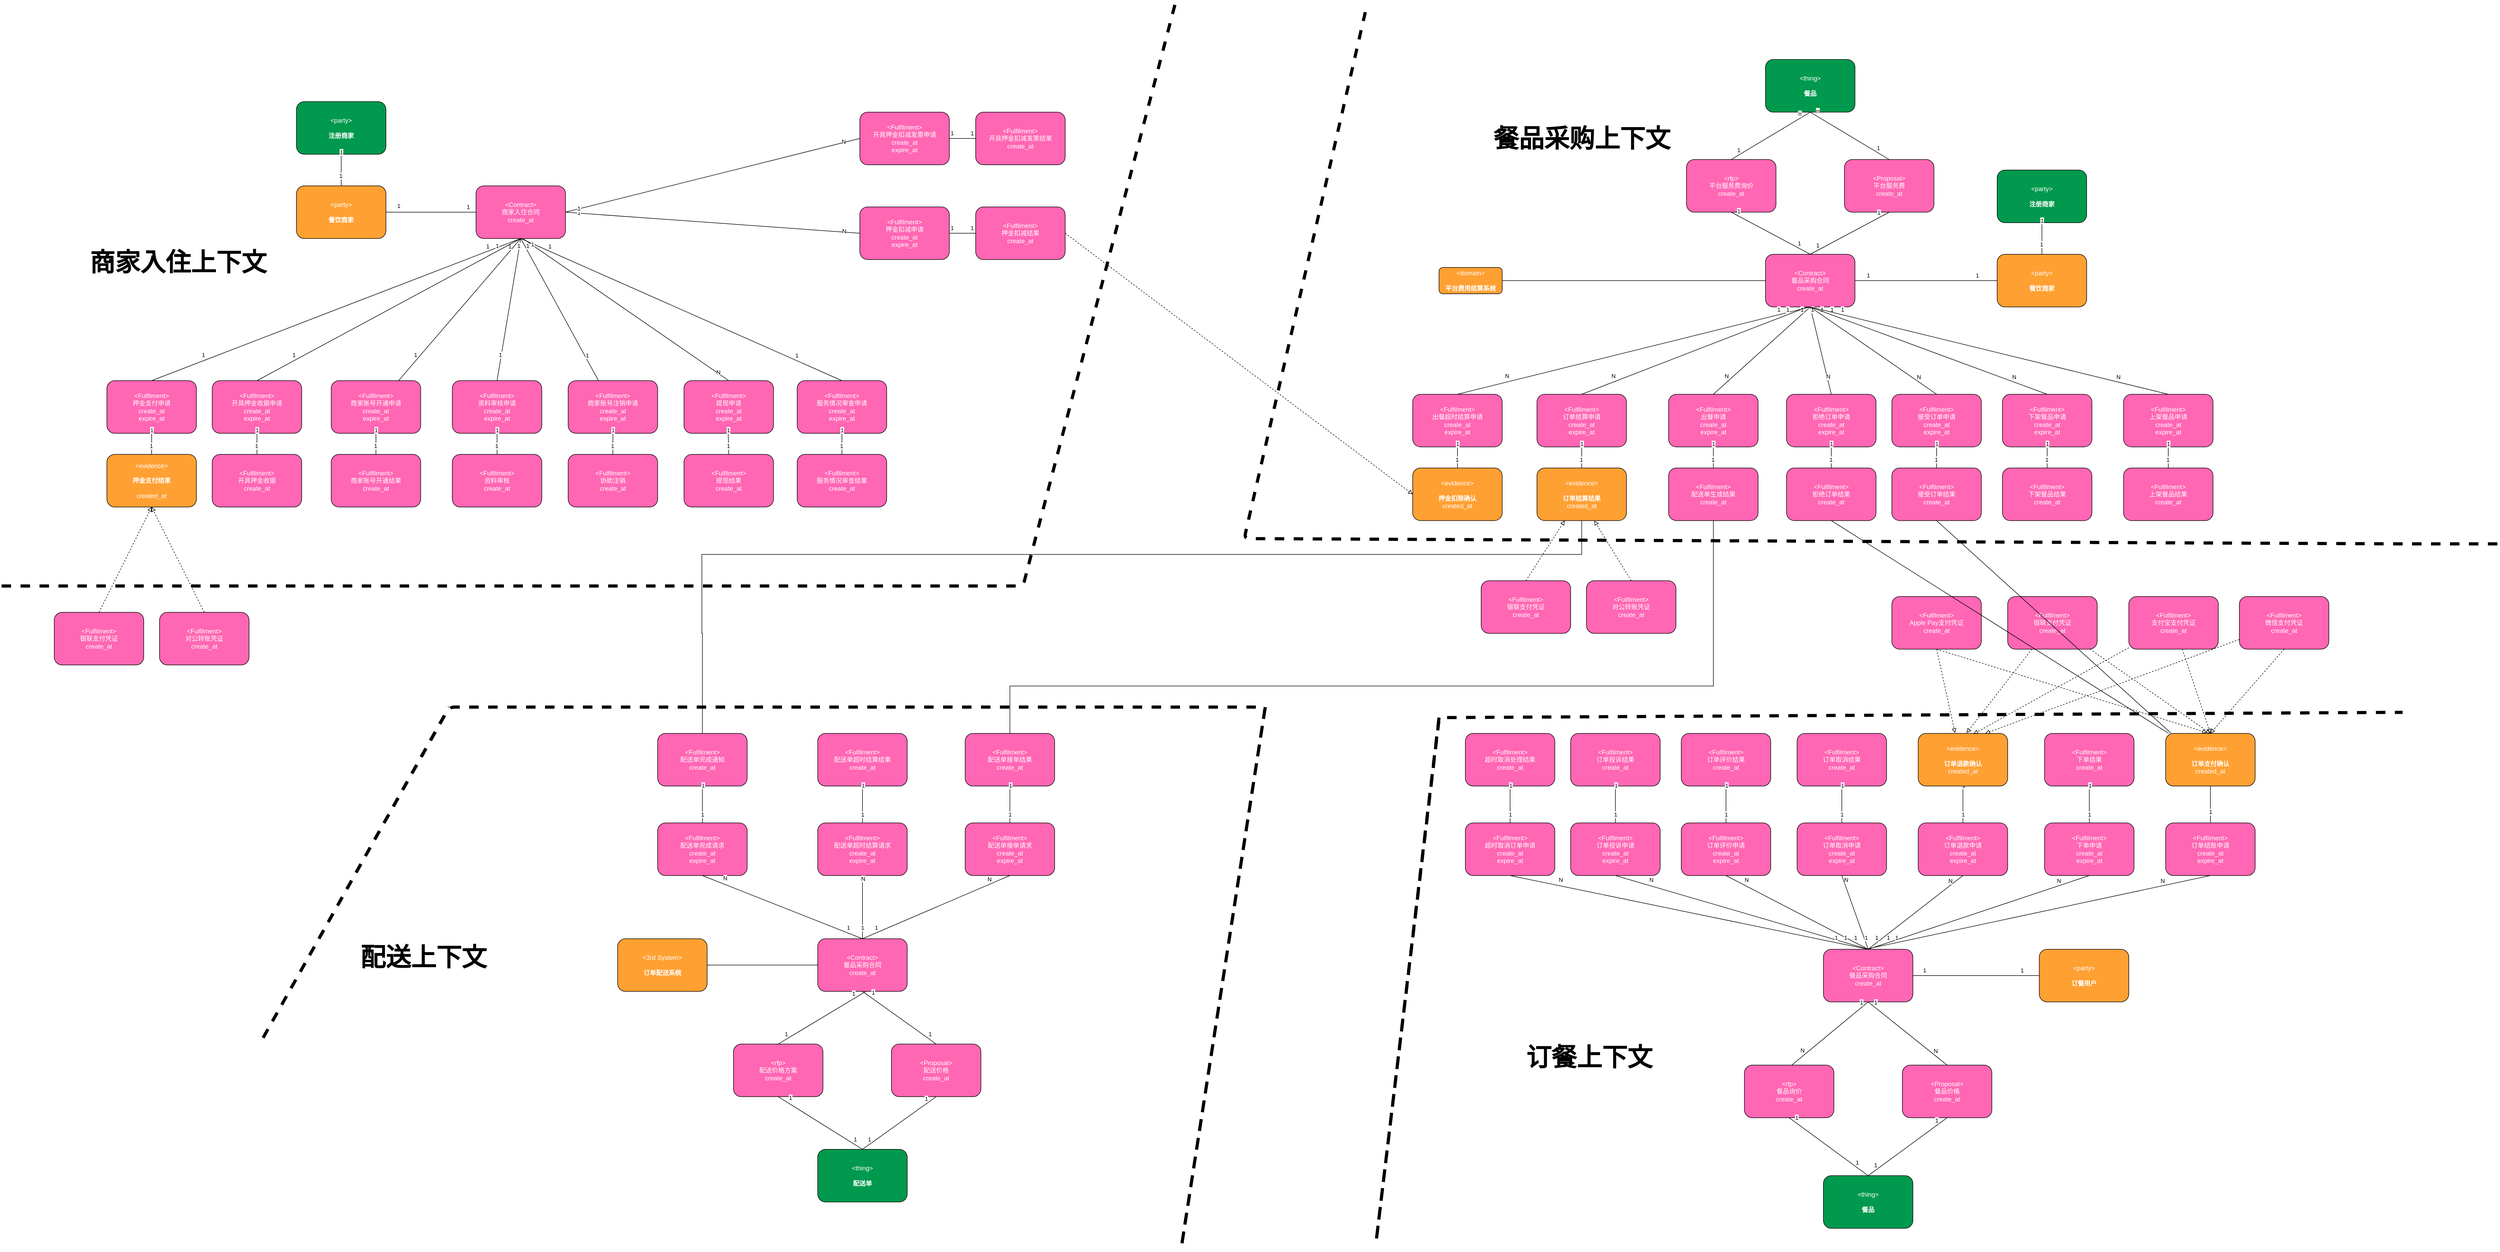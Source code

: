 <mxfile version="15.0.6" type="github">
  <diagram id="GhMib4twgw7_4yaa3OUu" name="Page-1">
    <mxGraphModel dx="3293" dy="2091" grid="1" gridSize="10" guides="1" tooltips="1" connect="1" arrows="1" fold="1" page="1" pageScale="1" pageWidth="1920" pageHeight="1200" math="0" shadow="0">
      <root>
        <mxCell id="0" />
        <mxCell id="1" parent="0" />
        <object label="&lt;font color=&quot;#ffffff&quot;&gt;&amp;lt;%type%&amp;gt;&lt;br&gt;商家入住合同&lt;br&gt;%createAt%&lt;br&gt;&lt;/font&gt;" placeholders="1" type="Contract" name="Name of the Contract" createAt="create_at" id="9WLNM4YeZtYHizWp_HL_-1">
          <mxCell style="rounded=1;whiteSpace=wrap;html=1;fillColor=#FF66B3;noLabel=0;comic=0;recursiveResize=1;" parent="1" vertex="1">
            <mxGeometry x="-899" y="-830" width="170" height="100" as="geometry" />
          </mxCell>
        </object>
        <object label="&lt;font color=&quot;#ffffff&quot;&gt;&amp;lt;%type%&amp;gt;&lt;br&gt;商家账号开通申请&lt;br&gt;%createAt%&lt;br&gt;%expireAt%&lt;br&gt;&lt;/font&gt;" placeholders="1" type="Fulfilment" name="Fulfilment Request" createAt="create_at" expireAt="expire_at" id="9WLNM4YeZtYHizWp_HL_-107">
          <mxCell style="rounded=1;whiteSpace=wrap;html=1;fillColor=#FF66B3;noLabel=0;comic=0;recursiveResize=1;" parent="1" vertex="1">
            <mxGeometry x="-1174" y="-460" width="170" height="100" as="geometry" />
          </mxCell>
        </object>
        <object label="&lt;font color=&quot;#ffffff&quot;&gt;&amp;lt;%type%&amp;gt;&lt;br&gt;资料审核申请&lt;br&gt;%createAt%&lt;br&gt;%expireAt%&lt;br&gt;&lt;/font&gt;" placeholders="1" type="Fulfilment" name="Fulfilment Request" createAt="create_at" expireAt="expire_at" id="9WLNM4YeZtYHizWp_HL_-108">
          <mxCell style="rounded=1;whiteSpace=wrap;html=1;fillColor=#FF66B3;noLabel=0;comic=0;recursiveResize=1;" parent="1" vertex="1">
            <mxGeometry x="-944" y="-460" width="170" height="100" as="geometry" />
          </mxCell>
        </object>
        <object label="&lt;font color=&quot;#ffffff&quot;&gt;&amp;lt;%type%&amp;gt;&lt;br&gt;资料审核&lt;br&gt;%createAt%&lt;br&gt;&lt;/font&gt;" placeholders="1" type="Fulfilment" name="Fulfilment Confirmation" createAt="create_at" id="9WLNM4YeZtYHizWp_HL_-110">
          <mxCell style="rounded=1;whiteSpace=wrap;html=1;fillColor=#FF66B3;noLabel=0;comic=0;recursiveResize=1;" parent="1" vertex="1">
            <mxGeometry x="-944" y="-320" width="170" height="100" as="geometry" />
          </mxCell>
        </object>
        <object label="&lt;font color=&quot;#ffffff&quot;&gt;&amp;lt;%type%&amp;gt;&lt;br&gt;商家账号开通结果&lt;br&gt;%createAt%&lt;br&gt;&lt;/font&gt;" placeholders="1" type="Fulfilment" name="Fulfilment Confirmation" createAt="create_at" id="9WLNM4YeZtYHizWp_HL_-112">
          <mxCell style="rounded=1;whiteSpace=wrap;html=1;fillColor=#FF66B3;noLabel=0;comic=0;recursiveResize=1;" parent="1" vertex="1">
            <mxGeometry x="-1174" y="-320" width="170" height="100" as="geometry" />
          </mxCell>
        </object>
        <object label="&lt;font color=&quot;#ffffff&quot;&gt;&amp;lt;%type%&amp;gt;&lt;br&gt;押金支付申请&lt;br&gt;%createAt%&lt;br&gt;%expireAt%&lt;br&gt;&lt;/font&gt;" placeholders="1" type="Fulfilment" name="Fulfilment Request" createAt="create_at" expireAt="expire_at" id="9WLNM4YeZtYHizWp_HL_-113">
          <mxCell style="rounded=1;whiteSpace=wrap;html=1;fillColor=#FF66B3;noLabel=0;comic=0;recursiveResize=1;" parent="1" vertex="1">
            <mxGeometry x="-1600" y="-460" width="170" height="100" as="geometry" />
          </mxCell>
        </object>
        <object label="&lt;font color=&quot;#ffffff&quot;&gt;&amp;lt;%type%&amp;gt;&lt;br&gt;&lt;br&gt;&lt;b&gt;押金支付结果&lt;br&gt;&lt;/b&gt;&lt;br&gt;%createAt%&lt;br&gt;&lt;/font&gt;" placeholders="1" type="evidence" name="Evidence As Role" createAt="created_at" id="9WLNM4YeZtYHizWp_HL_-115">
          <mxCell style="rounded=1;whiteSpace=wrap;html=1;noLabel=0;comic=0;recursiveResize=1;fillColor=#FFA033;" parent="1" vertex="1">
            <mxGeometry x="-1600" y="-320" width="170" height="100" as="geometry" />
          </mxCell>
        </object>
        <object label="&lt;font color=&quot;#ffffff&quot;&gt;&amp;lt;%type%&amp;gt;&lt;br&gt;银联支付凭证&lt;br&gt;%createAt%&lt;br&gt;&lt;/font&gt;" placeholders="1" type="Fulfilment" name="Fulfilment Confirmation" createAt="create_at" id="9WLNM4YeZtYHizWp_HL_-116">
          <mxCell style="rounded=1;whiteSpace=wrap;html=1;fillColor=#FF66B3;noLabel=0;comic=0;recursiveResize=1;" parent="1" vertex="1">
            <mxGeometry x="-1700" y="-20" width="170" height="100" as="geometry" />
          </mxCell>
        </object>
        <object label="&lt;font color=&quot;#ffffff&quot;&gt;&amp;lt;%type%&amp;gt;&lt;br&gt;对公转账凭证&lt;br&gt;%createAt%&lt;br&gt;&lt;/font&gt;" placeholders="1" type="Fulfilment" name="Fulfilment Confirmation" createAt="create_at" id="9WLNM4YeZtYHizWp_HL_-117">
          <mxCell style="rounded=1;whiteSpace=wrap;html=1;fillColor=#FF66B3;noLabel=0;comic=0;recursiveResize=1;" parent="1" vertex="1">
            <mxGeometry x="-1500" y="-20" width="170" height="100" as="geometry" />
          </mxCell>
        </object>
        <mxCell id="9WLNM4YeZtYHizWp_HL_-118" style="edgeStyle=none;rounded=0;orthogonalLoop=1;jettySize=auto;html=1;exitX=0.5;exitY=0;exitDx=0;exitDy=0;endArrow=block;endFill=0;dashed=1;entryX=0.5;entryY=1;entryDx=0;entryDy=0;" parent="1" source="9WLNM4YeZtYHizWp_HL_-117" target="9WLNM4YeZtYHizWp_HL_-115" edge="1">
          <mxGeometry relative="1" as="geometry">
            <mxPoint x="-1330" y="-100" as="sourcePoint" />
            <mxPoint x="-1260" y="-100" as="targetPoint" />
          </mxGeometry>
        </mxCell>
        <mxCell id="9WLNM4YeZtYHizWp_HL_-121" style="edgeStyle=none;rounded=0;orthogonalLoop=1;jettySize=auto;html=1;exitX=0.5;exitY=0;exitDx=0;exitDy=0;endArrow=block;endFill=0;dashed=1;entryX=0.5;entryY=1;entryDx=0;entryDy=0;" parent="1" source="9WLNM4YeZtYHizWp_HL_-116" target="9WLNM4YeZtYHizWp_HL_-115" edge="1">
          <mxGeometry relative="1" as="geometry">
            <mxPoint x="-1330" y="-100" as="sourcePoint" />
            <mxPoint x="-1260" y="-100" as="targetPoint" />
          </mxGeometry>
        </mxCell>
        <object label="&lt;font color=&quot;#ffffff&quot;&gt;&amp;lt;%type%&amp;gt;&lt;br&gt;商家账号注销申请&lt;br&gt;%createAt%&lt;br&gt;%expireAt%&lt;br&gt;&lt;/font&gt;" placeholders="1" type="Fulfilment" name="Fulfilment Request" createAt="create_at" expireAt="expire_at" id="9WLNM4YeZtYHizWp_HL_-122">
          <mxCell style="rounded=1;whiteSpace=wrap;html=1;fillColor=#FF66B3;noLabel=0;comic=0;recursiveResize=1;" parent="1" vertex="1">
            <mxGeometry x="-724" y="-460" width="170" height="100" as="geometry" />
          </mxCell>
        </object>
        <object label="&lt;font color=&quot;#ffffff&quot;&gt;&amp;lt;%type%&amp;gt;&lt;br&gt;协助注销&lt;br&gt;%createAt%&lt;br&gt;&lt;/font&gt;" placeholders="1" type="Fulfilment" name="Fulfilment Confirmation" createAt="create_at" id="9WLNM4YeZtYHizWp_HL_-123">
          <mxCell style="rounded=1;whiteSpace=wrap;html=1;fillColor=#FF66B3;noLabel=0;comic=0;recursiveResize=1;" parent="1" vertex="1">
            <mxGeometry x="-724" y="-320" width="170" height="100" as="geometry" />
          </mxCell>
        </object>
        <object label="&lt;font color=&quot;#ffffff&quot;&gt;&amp;lt;%type%&amp;gt;&lt;br&gt;提现申请&lt;br&gt;%createAt%&lt;br&gt;%expireAt%&lt;br&gt;&lt;/font&gt;" placeholders="1" type="Fulfilment" name="Fulfilment Request" createAt="create_at" expireAt="expire_at" id="9WLNM4YeZtYHizWp_HL_-124">
          <mxCell style="rounded=1;whiteSpace=wrap;html=1;fillColor=#FF66B3;noLabel=0;comic=0;recursiveResize=1;" parent="1" vertex="1">
            <mxGeometry x="-504" y="-460" width="170" height="100" as="geometry" />
          </mxCell>
        </object>
        <object label="&lt;font color=&quot;#ffffff&quot;&gt;&amp;lt;%type%&amp;gt;&lt;br&gt;提现结果&lt;br&gt;%createAt%&lt;br&gt;&lt;/font&gt;" placeholders="1" type="Fulfilment" name="Fulfilment Confirmation" createAt="create_at" id="9WLNM4YeZtYHizWp_HL_-125">
          <mxCell style="rounded=1;whiteSpace=wrap;html=1;fillColor=#FF66B3;noLabel=0;comic=0;recursiveResize=1;" parent="1" vertex="1">
            <mxGeometry x="-504" y="-320" width="170" height="100" as="geometry" />
          </mxCell>
        </object>
        <object label="&lt;font color=&quot;#ffffff&quot;&gt;&amp;lt;%type%&amp;gt;&lt;br&gt;开具押金收据申请&lt;br&gt;%createAt%&lt;br&gt;%expireAt%&lt;br&gt;&lt;/font&gt;" placeholders="1" type="Fulfilment" name="Fulfilment Request" createAt="create_at" expireAt="expire_at" id="9WLNM4YeZtYHizWp_HL_-126">
          <mxCell style="rounded=1;whiteSpace=wrap;html=1;fillColor=#FF66B3;noLabel=0;comic=0;recursiveResize=1;" parent="1" vertex="1">
            <mxGeometry x="-1400" y="-460" width="170" height="100" as="geometry" />
          </mxCell>
        </object>
        <object label="&lt;font color=&quot;#ffffff&quot;&gt;&amp;lt;%type%&amp;gt;&lt;br&gt;开具押金收据&lt;br&gt;%createAt%&lt;br&gt;&lt;/font&gt;" placeholders="1" type="Fulfilment" name="Fulfilment Confirmation" createAt="create_at" id="9WLNM4YeZtYHizWp_HL_-127">
          <mxCell style="rounded=1;whiteSpace=wrap;html=1;fillColor=#FF66B3;noLabel=0;comic=0;recursiveResize=1;" parent="1" vertex="1">
            <mxGeometry x="-1400" y="-320" width="170" height="100" as="geometry" />
          </mxCell>
        </object>
        <object label="&lt;font color=&quot;#ffffff&quot;&gt;&amp;lt;%type%&amp;gt;&lt;br&gt;服务情况审查申请&lt;br&gt;%createAt%&lt;br&gt;%expireAt%&lt;br&gt;&lt;/font&gt;" placeholders="1" type="Fulfilment" name="Fulfilment Request" createAt="create_at" expireAt="expire_at" id="9WLNM4YeZtYHizWp_HL_-128">
          <mxCell style="rounded=1;whiteSpace=wrap;html=1;fillColor=#FF66B3;noLabel=0;comic=0;recursiveResize=1;" parent="1" vertex="1">
            <mxGeometry x="-289" y="-460" width="170" height="100" as="geometry" />
          </mxCell>
        </object>
        <object label="&lt;font color=&quot;#ffffff&quot;&gt;&amp;lt;%type%&amp;gt;&lt;br&gt;服务情况审查结果&lt;br&gt;%createAt%&lt;br&gt;&lt;/font&gt;" placeholders="1" type="Fulfilment" name="Fulfilment Confirmation" createAt="create_at" id="9WLNM4YeZtYHizWp_HL_-129">
          <mxCell style="rounded=1;whiteSpace=wrap;html=1;fillColor=#FF66B3;noLabel=0;comic=0;recursiveResize=1;" parent="1" vertex="1">
            <mxGeometry x="-289" y="-320" width="170" height="100" as="geometry" />
          </mxCell>
        </object>
        <object label="&lt;font color=&quot;#ffffff&quot;&gt;&amp;lt;%type%&amp;gt;&lt;br&gt;押金扣减申请&lt;br&gt;%createAt%&lt;br&gt;%expireAt%&lt;br&gt;&lt;/font&gt;" placeholders="1" type="Fulfilment" name="Fulfilment Request" createAt="create_at" expireAt="expire_at" id="9WLNM4YeZtYHizWp_HL_-130">
          <mxCell style="rounded=1;whiteSpace=wrap;html=1;fillColor=#FF66B3;noLabel=0;comic=0;recursiveResize=1;" parent="1" vertex="1">
            <mxGeometry x="-170" y="-790" width="170" height="100" as="geometry" />
          </mxCell>
        </object>
        <object label="&lt;font color=&quot;#ffffff&quot;&gt;&amp;lt;%type%&amp;gt;&lt;br&gt;押金扣减结果&lt;br&gt;%createAt%&lt;br&gt;&lt;/font&gt;" placeholders="1" type="Fulfilment" name="Fulfilment Confirmation" createAt="create_at" id="9WLNM4YeZtYHizWp_HL_-131">
          <mxCell style="rounded=1;whiteSpace=wrap;html=1;fillColor=#FF66B3;noLabel=0;comic=0;recursiveResize=1;" parent="1" vertex="1">
            <mxGeometry x="50" y="-790" width="170" height="100" as="geometry" />
          </mxCell>
        </object>
        <object label="&lt;font color=&quot;#ffffff&quot;&gt;&amp;lt;%type%&amp;gt;&lt;br&gt;开具押金扣减发票申请&lt;br&gt;%createAt%&lt;br&gt;%expireAt%&lt;br&gt;&lt;/font&gt;" placeholders="1" type="Fulfilment" name="Fulfilment Request" createAt="create_at" expireAt="expire_at" id="9WLNM4YeZtYHizWp_HL_-132">
          <mxCell style="rounded=1;whiteSpace=wrap;html=1;fillColor=#FF66B3;noLabel=0;comic=0;recursiveResize=1;" parent="1" vertex="1">
            <mxGeometry x="-170" y="-970" width="170" height="100" as="geometry" />
          </mxCell>
        </object>
        <object label="&lt;font color=&quot;#ffffff&quot;&gt;&amp;lt;%type%&amp;gt;&lt;br&gt;开具押金扣减发票结果&lt;br&gt;%createAt%&lt;br&gt;&lt;/font&gt;" placeholders="1" type="Fulfilment" name="Fulfilment Confirmation" createAt="create_at" id="9WLNM4YeZtYHizWp_HL_-133">
          <mxCell style="rounded=1;whiteSpace=wrap;html=1;fillColor=#FF66B3;noLabel=0;comic=0;recursiveResize=1;" parent="1" vertex="1">
            <mxGeometry x="50" y="-970" width="170" height="100" as="geometry" />
          </mxCell>
        </object>
        <mxCell id="9WLNM4YeZtYHizWp_HL_-134" style="rounded=0;orthogonalLoop=1;jettySize=auto;html=1;exitX=0.5;exitY=1;exitDx=0;exitDy=0;entryX=0.5;entryY=0;entryDx=0;entryDy=0;endArrow=none;endFill=0;" parent="1" source="9WLNM4YeZtYHizWp_HL_-1" target="9WLNM4YeZtYHizWp_HL_-113" edge="1">
          <mxGeometry relative="1" as="geometry">
            <mxPoint x="-1020" y="-520" as="sourcePoint" />
            <mxPoint x="-920" y="-520" as="targetPoint" />
          </mxGeometry>
        </mxCell>
        <mxCell id="9WLNM4YeZtYHizWp_HL_-135" value="1" style="edgeLabel;html=1;align=center;verticalAlign=middle;resizable=0;points=[];" parent="9WLNM4YeZtYHizWp_HL_-134" vertex="1" connectable="0">
          <mxGeometry x="-0.82" relative="1" as="geometry">
            <mxPoint y="-10" as="offset" />
          </mxGeometry>
        </mxCell>
        <mxCell id="9WLNM4YeZtYHizWp_HL_-136" value="1" style="edgeLabel;html=1;align=center;verticalAlign=middle;resizable=0;points=[];" parent="9WLNM4YeZtYHizWp_HL_-134" vertex="1" connectable="0">
          <mxGeometry x="0.72" y="-1" relative="1" as="geometry">
            <mxPoint y="-11" as="offset" />
          </mxGeometry>
        </mxCell>
        <mxCell id="9WLNM4YeZtYHizWp_HL_-137" style="rounded=0;orthogonalLoop=1;jettySize=auto;html=1;exitX=0.5;exitY=1;exitDx=0;exitDy=0;endArrow=none;endFill=0;" parent="1" source="9WLNM4YeZtYHizWp_HL_-1" target="9WLNM4YeZtYHizWp_HL_-107" edge="1">
          <mxGeometry relative="1" as="geometry">
            <mxPoint x="-815" y="-720" as="sourcePoint" />
            <mxPoint x="-1505" y="-450" as="targetPoint" />
          </mxGeometry>
        </mxCell>
        <mxCell id="9WLNM4YeZtYHizWp_HL_-138" value="1" style="edgeLabel;html=1;align=center;verticalAlign=middle;resizable=0;points=[];" parent="9WLNM4YeZtYHizWp_HL_-137" vertex="1" connectable="0">
          <mxGeometry x="-0.82" relative="1" as="geometry">
            <mxPoint y="-10" as="offset" />
          </mxGeometry>
        </mxCell>
        <mxCell id="9WLNM4YeZtYHizWp_HL_-139" value="1" style="edgeLabel;html=1;align=center;verticalAlign=middle;resizable=0;points=[];" parent="9WLNM4YeZtYHizWp_HL_-137" vertex="1" connectable="0">
          <mxGeometry x="0.72" y="-1" relative="1" as="geometry">
            <mxPoint y="-11" as="offset" />
          </mxGeometry>
        </mxCell>
        <mxCell id="9WLNM4YeZtYHizWp_HL_-140" style="rounded=0;orthogonalLoop=1;jettySize=auto;html=1;exitX=0.5;exitY=1;exitDx=0;exitDy=0;entryX=0.5;entryY=0;entryDx=0;entryDy=0;endArrow=none;endFill=0;" parent="1" source="9WLNM4YeZtYHizWp_HL_-1" target="9WLNM4YeZtYHizWp_HL_-108" edge="1">
          <mxGeometry relative="1" as="geometry">
            <mxPoint x="-805" y="-710" as="sourcePoint" />
            <mxPoint x="-1495" y="-440" as="targetPoint" />
          </mxGeometry>
        </mxCell>
        <mxCell id="9WLNM4YeZtYHizWp_HL_-141" value="1" style="edgeLabel;html=1;align=center;verticalAlign=middle;resizable=0;points=[];" parent="9WLNM4YeZtYHizWp_HL_-140" vertex="1" connectable="0">
          <mxGeometry x="-0.82" relative="1" as="geometry">
            <mxPoint y="-10" as="offset" />
          </mxGeometry>
        </mxCell>
        <mxCell id="9WLNM4YeZtYHizWp_HL_-142" value="1" style="edgeLabel;html=1;align=center;verticalAlign=middle;resizable=0;points=[];" parent="9WLNM4YeZtYHizWp_HL_-140" vertex="1" connectable="0">
          <mxGeometry x="0.72" y="-1" relative="1" as="geometry">
            <mxPoint y="-11" as="offset" />
          </mxGeometry>
        </mxCell>
        <mxCell id="9WLNM4YeZtYHizWp_HL_-143" style="rounded=0;orthogonalLoop=1;jettySize=auto;html=1;exitX=0.5;exitY=1;exitDx=0;exitDy=0;endArrow=none;endFill=0;" parent="1" source="9WLNM4YeZtYHizWp_HL_-1" target="9WLNM4YeZtYHizWp_HL_-122" edge="1">
          <mxGeometry relative="1" as="geometry">
            <mxPoint x="-815" y="-720" as="sourcePoint" />
            <mxPoint x="-1025" y="-450" as="targetPoint" />
          </mxGeometry>
        </mxCell>
        <mxCell id="9WLNM4YeZtYHizWp_HL_-144" value="1" style="edgeLabel;html=1;align=center;verticalAlign=middle;resizable=0;points=[];" parent="9WLNM4YeZtYHizWp_HL_-143" vertex="1" connectable="0">
          <mxGeometry x="-0.82" relative="1" as="geometry">
            <mxPoint y="-10" as="offset" />
          </mxGeometry>
        </mxCell>
        <mxCell id="9WLNM4YeZtYHizWp_HL_-145" value="1" style="edgeLabel;html=1;align=center;verticalAlign=middle;resizable=0;points=[];" parent="9WLNM4YeZtYHizWp_HL_-143" vertex="1" connectable="0">
          <mxGeometry x="0.72" y="-1" relative="1" as="geometry">
            <mxPoint y="-11" as="offset" />
          </mxGeometry>
        </mxCell>
        <mxCell id="9WLNM4YeZtYHizWp_HL_-152" style="rounded=0;orthogonalLoop=1;jettySize=auto;html=1;exitX=0.5;exitY=1;exitDx=0;exitDy=0;endArrow=none;endFill=0;entryX=0.5;entryY=0;entryDx=0;entryDy=0;" parent="1" source="9WLNM4YeZtYHizWp_HL_-1" target="9WLNM4YeZtYHizWp_HL_-126" edge="1">
          <mxGeometry relative="1" as="geometry">
            <mxPoint x="-804" y="-720" as="sourcePoint" />
            <mxPoint x="-804.844" y="-450" as="targetPoint" />
          </mxGeometry>
        </mxCell>
        <mxCell id="9WLNM4YeZtYHizWp_HL_-153" value="1" style="edgeLabel;html=1;align=center;verticalAlign=middle;resizable=0;points=[];" parent="9WLNM4YeZtYHizWp_HL_-152" vertex="1" connectable="0">
          <mxGeometry x="-0.82" relative="1" as="geometry">
            <mxPoint y="-10" as="offset" />
          </mxGeometry>
        </mxCell>
        <mxCell id="9WLNM4YeZtYHizWp_HL_-154" value="1" style="edgeLabel;html=1;align=center;verticalAlign=middle;resizable=0;points=[];" parent="9WLNM4YeZtYHizWp_HL_-152" vertex="1" connectable="0">
          <mxGeometry x="0.72" y="-1" relative="1" as="geometry">
            <mxPoint y="-11" as="offset" />
          </mxGeometry>
        </mxCell>
        <mxCell id="9WLNM4YeZtYHizWp_HL_-155" style="rounded=0;orthogonalLoop=1;jettySize=auto;html=1;exitX=0.5;exitY=1;exitDx=0;exitDy=0;endArrow=none;endFill=0;entryX=0.5;entryY=0;entryDx=0;entryDy=0;" parent="1" source="9WLNM4YeZtYHizWp_HL_-1" target="9WLNM4YeZtYHizWp_HL_-128" edge="1">
          <mxGeometry relative="1" as="geometry">
            <mxPoint x="-804" y="-720" as="sourcePoint" />
            <mxPoint x="-656.344" y="-450" as="targetPoint" />
          </mxGeometry>
        </mxCell>
        <mxCell id="9WLNM4YeZtYHizWp_HL_-156" value="1" style="edgeLabel;html=1;align=center;verticalAlign=middle;resizable=0;points=[];" parent="9WLNM4YeZtYHizWp_HL_-155" vertex="1" connectable="0">
          <mxGeometry x="-0.82" relative="1" as="geometry">
            <mxPoint y="-10" as="offset" />
          </mxGeometry>
        </mxCell>
        <mxCell id="9WLNM4YeZtYHizWp_HL_-157" value="1" style="edgeLabel;html=1;align=center;verticalAlign=middle;resizable=0;points=[];" parent="9WLNM4YeZtYHizWp_HL_-155" vertex="1" connectable="0">
          <mxGeometry x="0.72" y="-1" relative="1" as="geometry">
            <mxPoint y="-11" as="offset" />
          </mxGeometry>
        </mxCell>
        <object label="" n="1" m="*" id="9WLNM4YeZtYHizWp_HL_-161">
          <mxCell style="rounded=0;orthogonalLoop=1;jettySize=auto;html=1;exitX=1;exitY=0.5;exitDx=0;exitDy=0;endArrow=none;endFill=0;entryX=0;entryY=0.5;entryDx=0;entryDy=0;" parent="1" source="9WLNM4YeZtYHizWp_HL_-1" target="9WLNM4YeZtYHizWp_HL_-130" edge="1">
            <mxGeometry relative="1" as="geometry">
              <mxPoint x="-684" y="-870" as="sourcePoint" />
              <mxPoint x="-289" y="-600" as="targetPoint" />
            </mxGeometry>
          </mxCell>
        </object>
        <mxCell id="9WLNM4YeZtYHizWp_HL_-168" value="N" style="edgeLabel;html=1;align=center;verticalAlign=middle;resizable=0;points=[];" parent="9WLNM4YeZtYHizWp_HL_-161" vertex="1" connectable="0">
          <mxGeometry x="0.889" y="2" relative="1" as="geometry">
            <mxPoint as="offset" />
          </mxGeometry>
        </mxCell>
        <mxCell id="9WLNM4YeZtYHizWp_HL_-169" value="1" style="edgeLabel;html=1;align=center;verticalAlign=middle;resizable=0;points=[];" parent="9WLNM4YeZtYHizWp_HL_-161" vertex="1" connectable="0">
          <mxGeometry x="-0.911" y="1" relative="1" as="geometry">
            <mxPoint as="offset" />
          </mxGeometry>
        </mxCell>
        <object label="" n="1" m="*" id="9WLNM4YeZtYHizWp_HL_-173">
          <mxCell style="rounded=0;orthogonalLoop=1;jettySize=auto;html=1;endArrow=none;endFill=0;entryX=0.5;entryY=0;entryDx=0;entryDy=0;" parent="1" target="9WLNM4YeZtYHizWp_HL_-124" edge="1">
            <mxGeometry relative="1" as="geometry">
              <mxPoint x="-810" y="-730" as="sourcePoint" />
              <mxPoint x="-160" y="-730" as="targetPoint" />
            </mxGeometry>
          </mxCell>
        </object>
        <mxCell id="9WLNM4YeZtYHizWp_HL_-174" value="N" style="edgeLabel;html=1;align=center;verticalAlign=middle;resizable=0;points=[];" parent="9WLNM4YeZtYHizWp_HL_-173" vertex="1" connectable="0">
          <mxGeometry x="0.889" y="2" relative="1" as="geometry">
            <mxPoint as="offset" />
          </mxGeometry>
        </mxCell>
        <mxCell id="9WLNM4YeZtYHizWp_HL_-175" value="1" style="edgeLabel;html=1;align=center;verticalAlign=middle;resizable=0;points=[];" parent="9WLNM4YeZtYHizWp_HL_-173" vertex="1" connectable="0">
          <mxGeometry x="-0.911" y="1" relative="1" as="geometry">
            <mxPoint as="offset" />
          </mxGeometry>
        </mxCell>
        <object label="" n="1" m="*" id="9WLNM4YeZtYHizWp_HL_-176">
          <mxCell style="rounded=0;orthogonalLoop=1;jettySize=auto;html=1;exitX=1;exitY=0.5;exitDx=0;exitDy=0;endArrow=none;endFill=0;entryX=0;entryY=0.5;entryDx=0;entryDy=0;" parent="1" source="9WLNM4YeZtYHizWp_HL_-1" target="9WLNM4YeZtYHizWp_HL_-132" edge="1">
            <mxGeometry relative="1" as="geometry">
              <mxPoint x="-719" y="-770" as="sourcePoint" />
              <mxPoint x="-160" y="-730" as="targetPoint" />
            </mxGeometry>
          </mxCell>
        </object>
        <mxCell id="9WLNM4YeZtYHizWp_HL_-177" value="N" style="edgeLabel;html=1;align=center;verticalAlign=middle;resizable=0;points=[];" parent="9WLNM4YeZtYHizWp_HL_-176" vertex="1" connectable="0">
          <mxGeometry x="0.889" y="2" relative="1" as="geometry">
            <mxPoint as="offset" />
          </mxGeometry>
        </mxCell>
        <mxCell id="9WLNM4YeZtYHizWp_HL_-178" value="1" style="edgeLabel;html=1;align=center;verticalAlign=middle;resizable=0;points=[];" parent="9WLNM4YeZtYHizWp_HL_-176" vertex="1" connectable="0">
          <mxGeometry x="-0.911" y="1" relative="1" as="geometry">
            <mxPoint as="offset" />
          </mxGeometry>
        </mxCell>
        <mxCell id="9WLNM4YeZtYHizWp_HL_-179" style="rounded=0;orthogonalLoop=1;jettySize=auto;html=1;exitX=0.5;exitY=1;exitDx=0;exitDy=0;entryX=0.5;entryY=0;entryDx=0;entryDy=0;endArrow=none;endFill=0;" parent="1" source="9WLNM4YeZtYHizWp_HL_-113" target="9WLNM4YeZtYHizWp_HL_-115" edge="1">
          <mxGeometry relative="1" as="geometry">
            <mxPoint x="-804" y="-720" as="sourcePoint" />
            <mxPoint x="-1505" y="-450" as="targetPoint" />
          </mxGeometry>
        </mxCell>
        <mxCell id="9WLNM4YeZtYHizWp_HL_-180" value="1" style="edgeLabel;html=1;align=center;verticalAlign=middle;resizable=0;points=[];" parent="9WLNM4YeZtYHizWp_HL_-179" vertex="1" connectable="0">
          <mxGeometry x="-0.82" relative="1" as="geometry">
            <mxPoint y="-10" as="offset" />
          </mxGeometry>
        </mxCell>
        <mxCell id="9WLNM4YeZtYHizWp_HL_-181" value="1" style="edgeLabel;html=1;align=center;verticalAlign=middle;resizable=0;points=[];" parent="9WLNM4YeZtYHizWp_HL_-179" vertex="1" connectable="0">
          <mxGeometry x="0.72" y="-1" relative="1" as="geometry">
            <mxPoint y="-11" as="offset" />
          </mxGeometry>
        </mxCell>
        <mxCell id="9WLNM4YeZtYHizWp_HL_-186" style="rounded=0;orthogonalLoop=1;jettySize=auto;html=1;entryX=0.5;entryY=0;entryDx=0;entryDy=0;endArrow=none;endFill=0;exitX=0.5;exitY=1;exitDx=0;exitDy=0;" parent="1" source="9WLNM4YeZtYHizWp_HL_-107" target="9WLNM4YeZtYHizWp_HL_-112" edge="1">
          <mxGeometry relative="1" as="geometry">
            <mxPoint x="-1090" y="-360" as="sourcePoint" />
            <mxPoint x="-1495" y="-300" as="targetPoint" />
          </mxGeometry>
        </mxCell>
        <mxCell id="9WLNM4YeZtYHizWp_HL_-187" value="1" style="edgeLabel;html=1;align=center;verticalAlign=middle;resizable=0;points=[];" parent="9WLNM4YeZtYHizWp_HL_-186" vertex="1" connectable="0">
          <mxGeometry x="-0.82" relative="1" as="geometry">
            <mxPoint y="-10" as="offset" />
          </mxGeometry>
        </mxCell>
        <mxCell id="9WLNM4YeZtYHizWp_HL_-188" value="1" style="edgeLabel;html=1;align=center;verticalAlign=middle;resizable=0;points=[];" parent="9WLNM4YeZtYHizWp_HL_-186" vertex="1" connectable="0">
          <mxGeometry x="0.72" y="-1" relative="1" as="geometry">
            <mxPoint y="-11" as="offset" />
          </mxGeometry>
        </mxCell>
        <mxCell id="9WLNM4YeZtYHizWp_HL_-189" style="rounded=0;orthogonalLoop=1;jettySize=auto;html=1;entryX=0.5;entryY=0;entryDx=0;entryDy=0;endArrow=none;endFill=0;exitX=0.5;exitY=1;exitDx=0;exitDy=0;" parent="1" source="9WLNM4YeZtYHizWp_HL_-126" target="9WLNM4YeZtYHizWp_HL_-127" edge="1">
          <mxGeometry relative="1" as="geometry">
            <mxPoint x="-1079" y="-350" as="sourcePoint" />
            <mxPoint x="-1079" y="-310" as="targetPoint" />
          </mxGeometry>
        </mxCell>
        <mxCell id="9WLNM4YeZtYHizWp_HL_-190" value="1" style="edgeLabel;html=1;align=center;verticalAlign=middle;resizable=0;points=[];" parent="9WLNM4YeZtYHizWp_HL_-189" vertex="1" connectable="0">
          <mxGeometry x="-0.82" relative="1" as="geometry">
            <mxPoint y="-10" as="offset" />
          </mxGeometry>
        </mxCell>
        <mxCell id="9WLNM4YeZtYHizWp_HL_-191" value="1" style="edgeLabel;html=1;align=center;verticalAlign=middle;resizable=0;points=[];" parent="9WLNM4YeZtYHizWp_HL_-189" vertex="1" connectable="0">
          <mxGeometry x="0.72" y="-1" relative="1" as="geometry">
            <mxPoint y="-11" as="offset" />
          </mxGeometry>
        </mxCell>
        <mxCell id="9WLNM4YeZtYHizWp_HL_-192" style="rounded=0;orthogonalLoop=1;jettySize=auto;html=1;endArrow=none;endFill=0;exitX=0.5;exitY=1;exitDx=0;exitDy=0;" parent="1" source="9WLNM4YeZtYHizWp_HL_-108" target="9WLNM4YeZtYHizWp_HL_-110" edge="1">
          <mxGeometry relative="1" as="geometry">
            <mxPoint x="-1079" y="-350" as="sourcePoint" />
            <mxPoint x="-1079" y="-310" as="targetPoint" />
          </mxGeometry>
        </mxCell>
        <mxCell id="9WLNM4YeZtYHizWp_HL_-193" value="1" style="edgeLabel;html=1;align=center;verticalAlign=middle;resizable=0;points=[];" parent="9WLNM4YeZtYHizWp_HL_-192" vertex="1" connectable="0">
          <mxGeometry x="-0.82" relative="1" as="geometry">
            <mxPoint y="-10" as="offset" />
          </mxGeometry>
        </mxCell>
        <mxCell id="9WLNM4YeZtYHizWp_HL_-194" value="1" style="edgeLabel;html=1;align=center;verticalAlign=middle;resizable=0;points=[];" parent="9WLNM4YeZtYHizWp_HL_-192" vertex="1" connectable="0">
          <mxGeometry x="0.72" y="-1" relative="1" as="geometry">
            <mxPoint y="-11" as="offset" />
          </mxGeometry>
        </mxCell>
        <mxCell id="9WLNM4YeZtYHizWp_HL_-195" style="rounded=0;orthogonalLoop=1;jettySize=auto;html=1;endArrow=none;endFill=0;exitX=0.5;exitY=1;exitDx=0;exitDy=0;" parent="1" source="9WLNM4YeZtYHizWp_HL_-122" target="9WLNM4YeZtYHizWp_HL_-123" edge="1">
          <mxGeometry relative="1" as="geometry">
            <mxPoint x="-849" y="-350" as="sourcePoint" />
            <mxPoint x="-849" y="-310" as="targetPoint" />
          </mxGeometry>
        </mxCell>
        <mxCell id="9WLNM4YeZtYHizWp_HL_-196" value="1" style="edgeLabel;html=1;align=center;verticalAlign=middle;resizable=0;points=[];" parent="9WLNM4YeZtYHizWp_HL_-195" vertex="1" connectable="0">
          <mxGeometry x="-0.82" relative="1" as="geometry">
            <mxPoint y="-10" as="offset" />
          </mxGeometry>
        </mxCell>
        <mxCell id="9WLNM4YeZtYHizWp_HL_-197" value="1" style="edgeLabel;html=1;align=center;verticalAlign=middle;resizable=0;points=[];" parent="9WLNM4YeZtYHizWp_HL_-195" vertex="1" connectable="0">
          <mxGeometry x="0.72" y="-1" relative="1" as="geometry">
            <mxPoint y="-11" as="offset" />
          </mxGeometry>
        </mxCell>
        <mxCell id="9WLNM4YeZtYHizWp_HL_-198" style="rounded=0;orthogonalLoop=1;jettySize=auto;html=1;endArrow=none;endFill=0;entryX=0.5;entryY=0;entryDx=0;entryDy=0;" parent="1" target="9WLNM4YeZtYHizWp_HL_-125" edge="1">
          <mxGeometry relative="1" as="geometry">
            <mxPoint x="-420" y="-360" as="sourcePoint" />
            <mxPoint x="-629" y="-310" as="targetPoint" />
          </mxGeometry>
        </mxCell>
        <mxCell id="9WLNM4YeZtYHizWp_HL_-199" value="1" style="edgeLabel;html=1;align=center;verticalAlign=middle;resizable=0;points=[];" parent="9WLNM4YeZtYHizWp_HL_-198" vertex="1" connectable="0">
          <mxGeometry x="-0.82" relative="1" as="geometry">
            <mxPoint y="-10" as="offset" />
          </mxGeometry>
        </mxCell>
        <mxCell id="9WLNM4YeZtYHizWp_HL_-200" value="1" style="edgeLabel;html=1;align=center;verticalAlign=middle;resizable=0;points=[];" parent="9WLNM4YeZtYHizWp_HL_-198" vertex="1" connectable="0">
          <mxGeometry x="0.72" y="-1" relative="1" as="geometry">
            <mxPoint y="-11" as="offset" />
          </mxGeometry>
        </mxCell>
        <mxCell id="9WLNM4YeZtYHizWp_HL_-201" style="rounded=0;orthogonalLoop=1;jettySize=auto;html=1;endArrow=none;endFill=0;exitX=0.5;exitY=1;exitDx=0;exitDy=0;" parent="1" source="9WLNM4YeZtYHizWp_HL_-128" target="9WLNM4YeZtYHizWp_HL_-129" edge="1">
          <mxGeometry relative="1" as="geometry">
            <mxPoint x="-619" y="-340" as="sourcePoint" />
            <mxPoint x="-619" y="-300" as="targetPoint" />
          </mxGeometry>
        </mxCell>
        <mxCell id="9WLNM4YeZtYHizWp_HL_-202" value="1" style="edgeLabel;html=1;align=center;verticalAlign=middle;resizable=0;points=[];" parent="9WLNM4YeZtYHizWp_HL_-201" vertex="1" connectable="0">
          <mxGeometry x="-0.82" relative="1" as="geometry">
            <mxPoint y="-10" as="offset" />
          </mxGeometry>
        </mxCell>
        <mxCell id="9WLNM4YeZtYHizWp_HL_-203" value="1" style="edgeLabel;html=1;align=center;verticalAlign=middle;resizable=0;points=[];" parent="9WLNM4YeZtYHizWp_HL_-201" vertex="1" connectable="0">
          <mxGeometry x="0.72" y="-1" relative="1" as="geometry">
            <mxPoint y="-11" as="offset" />
          </mxGeometry>
        </mxCell>
        <mxCell id="9WLNM4YeZtYHizWp_HL_-207" style="rounded=0;orthogonalLoop=1;jettySize=auto;html=1;endArrow=none;endFill=0;exitX=1;exitY=0.5;exitDx=0;exitDy=0;entryX=0;entryY=0.5;entryDx=0;entryDy=0;" parent="1" source="9WLNM4YeZtYHizWp_HL_-132" target="9WLNM4YeZtYHizWp_HL_-133" edge="1">
          <mxGeometry relative="1" as="geometry">
            <mxPoint x="-599" y="-320" as="sourcePoint" />
            <mxPoint x="-599" y="-280" as="targetPoint" />
          </mxGeometry>
        </mxCell>
        <mxCell id="9WLNM4YeZtYHizWp_HL_-208" value="1" style="edgeLabel;html=1;align=center;verticalAlign=middle;resizable=0;points=[];" parent="9WLNM4YeZtYHizWp_HL_-207" vertex="1" connectable="0">
          <mxGeometry x="-0.82" relative="1" as="geometry">
            <mxPoint y="-10" as="offset" />
          </mxGeometry>
        </mxCell>
        <mxCell id="9WLNM4YeZtYHizWp_HL_-209" value="1" style="edgeLabel;html=1;align=center;verticalAlign=middle;resizable=0;points=[];" parent="9WLNM4YeZtYHizWp_HL_-207" vertex="1" connectable="0">
          <mxGeometry x="0.72" y="-1" relative="1" as="geometry">
            <mxPoint y="-11" as="offset" />
          </mxGeometry>
        </mxCell>
        <object label="&lt;font color=&quot;#ffffff&quot;&gt;&amp;lt;%type%&amp;gt;&lt;br&gt;&lt;br&gt;&lt;b&gt;注册商家&lt;/b&gt;&lt;br&gt;&lt;/font&gt;" placeholders="1" type="party" name="Party" id="9WLNM4YeZtYHizWp_HL_-210">
          <mxCell style="rounded=1;whiteSpace=wrap;html=1;noLabel=0;comic=0;recursiveResize=1;fillColor=#00994D;" parent="1" vertex="1">
            <mxGeometry x="-1240" y="-990" width="170" height="100" as="geometry" />
          </mxCell>
        </object>
        <object label="&lt;font color=&quot;#ffffff&quot;&gt;&amp;lt;%type%&amp;gt;&lt;br&gt;&lt;br&gt;&lt;b&gt;餐饮商家&lt;/b&gt;&lt;br&gt;&lt;/font&gt;" placeholders="1" type="party" name="Party" id="9WLNM4YeZtYHizWp_HL_-211">
          <mxCell style="rounded=1;whiteSpace=wrap;html=1;noLabel=0;comic=0;recursiveResize=1;fillColor=#FFA033;" parent="1" vertex="1">
            <mxGeometry x="-1240" y="-830" width="170" height="100" as="geometry" />
          </mxCell>
        </object>
        <mxCell id="9WLNM4YeZtYHizWp_HL_-212" style="rounded=0;orthogonalLoop=1;jettySize=auto;html=1;exitX=0.5;exitY=1;exitDx=0;exitDy=0;endArrow=none;endFill=0;" parent="1" source="9WLNM4YeZtYHizWp_HL_-210" target="9WLNM4YeZtYHizWp_HL_-211" edge="1">
          <mxGeometry relative="1" as="geometry">
            <mxPoint x="-950" y="-600" as="sourcePoint" />
            <mxPoint x="-850" y="-600" as="targetPoint" />
          </mxGeometry>
        </mxCell>
        <mxCell id="9WLNM4YeZtYHizWp_HL_-213" value="1" style="edgeLabel;html=1;align=center;verticalAlign=middle;resizable=0;points=[];" parent="9WLNM4YeZtYHizWp_HL_-212" vertex="1" connectable="0">
          <mxGeometry x="-0.82" relative="1" as="geometry">
            <mxPoint y="-10" as="offset" />
          </mxGeometry>
        </mxCell>
        <mxCell id="9WLNM4YeZtYHizWp_HL_-214" value="1" style="edgeLabel;html=1;align=center;verticalAlign=middle;resizable=0;points=[];" parent="9WLNM4YeZtYHizWp_HL_-212" vertex="1" connectable="0">
          <mxGeometry x="0.72" y="-1" relative="1" as="geometry">
            <mxPoint y="-11" as="offset" />
          </mxGeometry>
        </mxCell>
        <mxCell id="9WLNM4YeZtYHizWp_HL_-215" style="rounded=0;orthogonalLoop=1;jettySize=auto;html=1;exitX=0;exitY=0.5;exitDx=0;exitDy=0;endArrow=none;endFill=0;entryX=1;entryY=0.5;entryDx=0;entryDy=0;" parent="1" source="9WLNM4YeZtYHizWp_HL_-1" target="9WLNM4YeZtYHizWp_HL_-211" edge="1">
          <mxGeometry relative="1" as="geometry">
            <mxPoint x="-1145" y="-880" as="sourcePoint" />
            <mxPoint x="-1145" y="-820" as="targetPoint" />
          </mxGeometry>
        </mxCell>
        <mxCell id="9WLNM4YeZtYHizWp_HL_-216" value="1" style="edgeLabel;html=1;align=center;verticalAlign=middle;resizable=0;points=[];" parent="9WLNM4YeZtYHizWp_HL_-215" vertex="1" connectable="0">
          <mxGeometry x="-0.82" relative="1" as="geometry">
            <mxPoint y="-10" as="offset" />
          </mxGeometry>
        </mxCell>
        <mxCell id="9WLNM4YeZtYHizWp_HL_-217" value="1" style="edgeLabel;html=1;align=center;verticalAlign=middle;resizable=0;points=[];" parent="9WLNM4YeZtYHizWp_HL_-215" vertex="1" connectable="0">
          <mxGeometry x="0.72" y="-1" relative="1" as="geometry">
            <mxPoint y="-11" as="offset" />
          </mxGeometry>
        </mxCell>
        <mxCell id="9WLNM4YeZtYHizWp_HL_-219" value="商家入住上下文" style="text;html=1;align=center;verticalAlign=middle;resizable=0;points=[];autosize=1;strokeColor=none;fillColor=none;fontSize=48;fontStyle=1" parent="1" vertex="1">
          <mxGeometry x="-1640" y="-715" width="350" height="60" as="geometry" />
        </mxCell>
        <object label="&lt;font color=&quot;#ffffff&quot;&gt;&amp;lt;%type%&amp;gt;&lt;br&gt;餐品采购合同&lt;br&gt;%createAt%&lt;br&gt;&lt;/font&gt;" placeholders="1" type="Contract" name="Name of the Contract" createAt="create_at" id="9WLNM4YeZtYHizWp_HL_-220">
          <mxCell style="rounded=1;whiteSpace=wrap;html=1;fillColor=#FF66B3;noLabel=0;comic=0;recursiveResize=1;" parent="1" vertex="1">
            <mxGeometry x="1550" y="-700" width="170" height="100" as="geometry" />
          </mxCell>
        </object>
        <object label="&lt;font color=&quot;#ffffff&quot; style=&quot;font-size: 12px&quot;&gt;&amp;lt;%type%&amp;gt;&lt;br style=&quot;font-size: 12px&quot;&gt;平台服务费&lt;br style=&quot;font-size: 12px&quot;&gt;%createAt%&lt;br style=&quot;font-size: 12px&quot;&gt;&lt;/font&gt;" placeholders="1" type="Proposal" name="Name of the Proposal" createAt="create_at" id="9WLNM4YeZtYHizWp_HL_-221">
          <mxCell style="rounded=1;whiteSpace=wrap;html=1;fillColor=#FF66B3;noLabel=0;comic=0;recursiveResize=1;fontSize=12;" parent="1" vertex="1">
            <mxGeometry x="1700" y="-880" width="170" height="100" as="geometry" />
          </mxCell>
        </object>
        <object label="&lt;font color=&quot;#ffffff&quot; style=&quot;font-size: 12px&quot;&gt;&amp;lt;rfp&amp;gt;&lt;br style=&quot;font-size: 12px&quot;&gt;平台服务费询价&lt;br style=&quot;font-size: 12px&quot;&gt;%createAt%&lt;br style=&quot;font-size: 12px&quot;&gt;&lt;/font&gt;" placeholders="1" type="Proposal" name="Name of the Proposal" createAt="create_at" id="9WLNM4YeZtYHizWp_HL_-222">
          <mxCell style="rounded=1;whiteSpace=wrap;html=1;fillColor=#FF66B3;noLabel=0;comic=0;recursiveResize=1;fontSize=12;" parent="1" vertex="1">
            <mxGeometry x="1400" y="-880" width="170" height="100" as="geometry" />
          </mxCell>
        </object>
        <object label="&lt;font color=&quot;#ffffff&quot;&gt;&amp;lt;%type%&amp;gt;&lt;br&gt;&lt;br&gt;&lt;b&gt;餐品&lt;/b&gt;&lt;br&gt;&lt;/font&gt;" placeholders="1" type="thing" name="Thing" id="9WLNM4YeZtYHizWp_HL_-223">
          <mxCell style="rounded=1;whiteSpace=wrap;html=1;noLabel=0;comic=0;recursiveResize=1;fillColor=#00994D;fontSize=12;" parent="1" vertex="1">
            <mxGeometry x="1550" y="-1070" width="170" height="100" as="geometry" />
          </mxCell>
        </object>
        <mxCell id="9WLNM4YeZtYHizWp_HL_-226" style="rounded=0;orthogonalLoop=1;jettySize=auto;html=1;endArrow=none;endFill=0;exitX=1;exitY=0.5;exitDx=0;exitDy=0;" parent="1" source="9WLNM4YeZtYHizWp_HL_-130" target="9WLNM4YeZtYHizWp_HL_-131" edge="1">
          <mxGeometry relative="1" as="geometry">
            <mxPoint x="10" y="-910" as="sourcePoint" />
            <mxPoint x="60" y="-910" as="targetPoint" />
          </mxGeometry>
        </mxCell>
        <mxCell id="9WLNM4YeZtYHizWp_HL_-227" value="1" style="edgeLabel;html=1;align=center;verticalAlign=middle;resizable=0;points=[];" parent="9WLNM4YeZtYHizWp_HL_-226" vertex="1" connectable="0">
          <mxGeometry x="-0.82" relative="1" as="geometry">
            <mxPoint y="-10" as="offset" />
          </mxGeometry>
        </mxCell>
        <mxCell id="9WLNM4YeZtYHizWp_HL_-228" value="1" style="edgeLabel;html=1;align=center;verticalAlign=middle;resizable=0;points=[];" parent="9WLNM4YeZtYHizWp_HL_-226" vertex="1" connectable="0">
          <mxGeometry x="0.72" y="-1" relative="1" as="geometry">
            <mxPoint y="-11" as="offset" />
          </mxGeometry>
        </mxCell>
        <mxCell id="9WLNM4YeZtYHizWp_HL_-229" style="rounded=0;orthogonalLoop=1;jettySize=auto;html=1;endArrow=none;endFill=0;exitX=0.5;exitY=0;exitDx=0;exitDy=0;entryX=0.5;entryY=1;entryDx=0;entryDy=0;" parent="1" source="9WLNM4YeZtYHizWp_HL_-222" target="9WLNM4YeZtYHizWp_HL_-223" edge="1">
          <mxGeometry relative="1" as="geometry">
            <mxPoint x="810" y="-780" as="sourcePoint" />
            <mxPoint x="860" y="-780" as="targetPoint" />
          </mxGeometry>
        </mxCell>
        <mxCell id="9WLNM4YeZtYHizWp_HL_-230" value="1" style="edgeLabel;html=1;align=center;verticalAlign=middle;resizable=0;points=[];" parent="9WLNM4YeZtYHizWp_HL_-229" vertex="1" connectable="0">
          <mxGeometry x="-0.82" relative="1" as="geometry">
            <mxPoint y="-10" as="offset" />
          </mxGeometry>
        </mxCell>
        <mxCell id="9WLNM4YeZtYHizWp_HL_-231" value="n" style="edgeLabel;html=1;align=center;verticalAlign=middle;resizable=0;points=[];" parent="9WLNM4YeZtYHizWp_HL_-229" vertex="1" connectable="0">
          <mxGeometry x="0.72" y="-1" relative="1" as="geometry">
            <mxPoint y="-11" as="offset" />
          </mxGeometry>
        </mxCell>
        <mxCell id="9WLNM4YeZtYHizWp_HL_-232" style="rounded=0;orthogonalLoop=1;jettySize=auto;html=1;endArrow=none;endFill=0;exitX=0.5;exitY=1;exitDx=0;exitDy=0;entryX=0.5;entryY=0;entryDx=0;entryDy=0;" parent="1" source="9WLNM4YeZtYHizWp_HL_-223" target="9WLNM4YeZtYHizWp_HL_-221" edge="1">
          <mxGeometry relative="1" as="geometry">
            <mxPoint x="1495" y="-870" as="sourcePoint" />
            <mxPoint x="1645" y="-960" as="targetPoint" />
          </mxGeometry>
        </mxCell>
        <mxCell id="9WLNM4YeZtYHizWp_HL_-233" value="n" style="edgeLabel;html=1;align=center;verticalAlign=middle;resizable=0;points=[];" parent="9WLNM4YeZtYHizWp_HL_-232" vertex="1" connectable="0">
          <mxGeometry x="-0.82" relative="1" as="geometry">
            <mxPoint y="-10" as="offset" />
          </mxGeometry>
        </mxCell>
        <mxCell id="9WLNM4YeZtYHizWp_HL_-234" value="1" style="edgeLabel;html=1;align=center;verticalAlign=middle;resizable=0;points=[];" parent="9WLNM4YeZtYHizWp_HL_-232" vertex="1" connectable="0">
          <mxGeometry x="0.72" y="-1" relative="1" as="geometry">
            <mxPoint y="-11" as="offset" />
          </mxGeometry>
        </mxCell>
        <mxCell id="9WLNM4YeZtYHizWp_HL_-235" style="rounded=0;orthogonalLoop=1;jettySize=auto;html=1;endArrow=none;endFill=0;exitX=0.5;exitY=1;exitDx=0;exitDy=0;entryX=0.5;entryY=0;entryDx=0;entryDy=0;" parent="1" source="9WLNM4YeZtYHizWp_HL_-222" target="9WLNM4YeZtYHizWp_HL_-220" edge="1">
          <mxGeometry relative="1" as="geometry">
            <mxPoint x="1505" y="-860" as="sourcePoint" />
            <mxPoint x="1655" y="-950" as="targetPoint" />
          </mxGeometry>
        </mxCell>
        <mxCell id="9WLNM4YeZtYHizWp_HL_-236" value="1" style="edgeLabel;html=1;align=center;verticalAlign=middle;resizable=0;points=[];" parent="9WLNM4YeZtYHizWp_HL_-235" vertex="1" connectable="0">
          <mxGeometry x="-0.82" relative="1" as="geometry">
            <mxPoint y="-10" as="offset" />
          </mxGeometry>
        </mxCell>
        <mxCell id="9WLNM4YeZtYHizWp_HL_-237" value="1" style="edgeLabel;html=1;align=center;verticalAlign=middle;resizable=0;points=[];" parent="9WLNM4YeZtYHizWp_HL_-235" vertex="1" connectable="0">
          <mxGeometry x="0.72" y="-1" relative="1" as="geometry">
            <mxPoint y="-11" as="offset" />
          </mxGeometry>
        </mxCell>
        <mxCell id="9WLNM4YeZtYHizWp_HL_-238" style="rounded=0;orthogonalLoop=1;jettySize=auto;html=1;endArrow=none;endFill=0;exitX=0.5;exitY=0;exitDx=0;exitDy=0;entryX=0.5;entryY=1;entryDx=0;entryDy=0;" parent="1" source="9WLNM4YeZtYHizWp_HL_-220" target="9WLNM4YeZtYHizWp_HL_-221" edge="1">
          <mxGeometry relative="1" as="geometry">
            <mxPoint x="1515" y="-850" as="sourcePoint" />
            <mxPoint x="1665" y="-940" as="targetPoint" />
          </mxGeometry>
        </mxCell>
        <mxCell id="9WLNM4YeZtYHizWp_HL_-239" value="1" style="edgeLabel;html=1;align=center;verticalAlign=middle;resizable=0;points=[];" parent="9WLNM4YeZtYHizWp_HL_-238" vertex="1" connectable="0">
          <mxGeometry x="-0.82" relative="1" as="geometry">
            <mxPoint y="-10" as="offset" />
          </mxGeometry>
        </mxCell>
        <mxCell id="9WLNM4YeZtYHizWp_HL_-240" value="1" style="edgeLabel;html=1;align=center;verticalAlign=middle;resizable=0;points=[];" parent="9WLNM4YeZtYHizWp_HL_-238" vertex="1" connectable="0">
          <mxGeometry x="0.72" y="-1" relative="1" as="geometry">
            <mxPoint y="-11" as="offset" />
          </mxGeometry>
        </mxCell>
        <object label="&lt;font color=&quot;#ffffff&quot;&gt;&amp;lt;%type%&amp;gt;&lt;br&gt;&lt;br&gt;&lt;b&gt;注册商家&lt;/b&gt;&lt;br&gt;&lt;/font&gt;" placeholders="1" type="party" name="Party" id="9WLNM4YeZtYHizWp_HL_-241">
          <mxCell style="rounded=1;whiteSpace=wrap;html=1;noLabel=0;comic=0;recursiveResize=1;fillColor=#00994D;" parent="1" vertex="1">
            <mxGeometry x="1990" y="-860" width="170" height="100" as="geometry" />
          </mxCell>
        </object>
        <object label="&lt;font color=&quot;#ffffff&quot;&gt;&amp;lt;%type%&amp;gt;&lt;br&gt;&lt;br&gt;&lt;b&gt;餐饮商家&lt;/b&gt;&lt;br&gt;&lt;/font&gt;" placeholders="1" type="party" name="Party" id="9WLNM4YeZtYHizWp_HL_-242">
          <mxCell style="rounded=1;whiteSpace=wrap;html=1;noLabel=0;comic=0;recursiveResize=1;fillColor=#FFA033;" parent="1" vertex="1">
            <mxGeometry x="1990" y="-700" width="170" height="100" as="geometry" />
          </mxCell>
        </object>
        <mxCell id="9WLNM4YeZtYHizWp_HL_-243" style="rounded=0;orthogonalLoop=1;jettySize=auto;html=1;exitX=0.5;exitY=1;exitDx=0;exitDy=0;endArrow=none;endFill=0;" parent="1" source="9WLNM4YeZtYHizWp_HL_-241" target="9WLNM4YeZtYHizWp_HL_-242" edge="1">
          <mxGeometry relative="1" as="geometry">
            <mxPoint x="2280" y="-470" as="sourcePoint" />
            <mxPoint x="2380" y="-470" as="targetPoint" />
          </mxGeometry>
        </mxCell>
        <mxCell id="9WLNM4YeZtYHizWp_HL_-244" value="1" style="edgeLabel;html=1;align=center;verticalAlign=middle;resizable=0;points=[];" parent="9WLNM4YeZtYHizWp_HL_-243" vertex="1" connectable="0">
          <mxGeometry x="-0.82" relative="1" as="geometry">
            <mxPoint y="-10" as="offset" />
          </mxGeometry>
        </mxCell>
        <mxCell id="9WLNM4YeZtYHizWp_HL_-245" value="1" style="edgeLabel;html=1;align=center;verticalAlign=middle;resizable=0;points=[];" parent="9WLNM4YeZtYHizWp_HL_-243" vertex="1" connectable="0">
          <mxGeometry x="0.72" y="-1" relative="1" as="geometry">
            <mxPoint y="-11" as="offset" />
          </mxGeometry>
        </mxCell>
        <mxCell id="9WLNM4YeZtYHizWp_HL_-247" style="rounded=0;orthogonalLoop=1;jettySize=auto;html=1;endArrow=none;endFill=0;exitX=1;exitY=0.5;exitDx=0;exitDy=0;entryX=0;entryY=0.5;entryDx=0;entryDy=0;" parent="1" source="9WLNM4YeZtYHizWp_HL_-220" target="9WLNM4YeZtYHizWp_HL_-242" edge="1">
          <mxGeometry relative="1" as="geometry">
            <mxPoint x="1645" y="-690" as="sourcePoint" />
            <mxPoint x="1795" y="-770" as="targetPoint" />
          </mxGeometry>
        </mxCell>
        <mxCell id="9WLNM4YeZtYHizWp_HL_-248" value="1" style="edgeLabel;html=1;align=center;verticalAlign=middle;resizable=0;points=[];" parent="9WLNM4YeZtYHizWp_HL_-247" vertex="1" connectable="0">
          <mxGeometry x="-0.82" relative="1" as="geometry">
            <mxPoint y="-10" as="offset" />
          </mxGeometry>
        </mxCell>
        <mxCell id="9WLNM4YeZtYHizWp_HL_-249" value="1" style="edgeLabel;html=1;align=center;verticalAlign=middle;resizable=0;points=[];" parent="9WLNM4YeZtYHizWp_HL_-247" vertex="1" connectable="0">
          <mxGeometry x="0.72" y="-1" relative="1" as="geometry">
            <mxPoint y="-11" as="offset" />
          </mxGeometry>
        </mxCell>
        <object label="&lt;font color=&quot;#ffffff&quot;&gt;&amp;lt;%type%&amp;gt;&lt;br&gt;上架&lt;/font&gt;&lt;span style=&quot;color: rgb(255 , 255 , 255)&quot;&gt;餐品&lt;/span&gt;&lt;font color=&quot;#ffffff&quot;&gt;申请&lt;br&gt;%createAt%&lt;br&gt;%expireAt%&lt;br&gt;&lt;/font&gt;" placeholders="1" type="Fulfilment" name="Fulfilment Request" createAt="create_at" expireAt="expire_at" id="9WLNM4YeZtYHizWp_HL_-250">
          <mxCell style="rounded=1;whiteSpace=wrap;html=1;fillColor=#FF66B3;noLabel=0;comic=0;recursiveResize=1;" parent="1" vertex="1">
            <mxGeometry x="2230" y="-434.15" width="170" height="100" as="geometry" />
          </mxCell>
        </object>
        <object label="&lt;font color=&quot;#ffffff&quot;&gt;&amp;lt;%type%&amp;gt;&lt;br&gt;上架&lt;/font&gt;&lt;span style=&quot;color: rgb(255 , 255 , 255)&quot;&gt;餐品&lt;/span&gt;&lt;font color=&quot;#ffffff&quot;&gt;结果&lt;br&gt;%createAt%&lt;br&gt;&lt;/font&gt;" placeholders="1" type="Fulfilment" name="Fulfilment Confirmation" createAt="create_at" id="9WLNM4YeZtYHizWp_HL_-251">
          <mxCell style="rounded=1;whiteSpace=wrap;html=1;fillColor=#FF66B3;noLabel=0;comic=0;recursiveResize=1;" parent="1" vertex="1">
            <mxGeometry x="2230" y="-294.15" width="170" height="100" as="geometry" />
          </mxCell>
        </object>
        <mxCell id="9WLNM4YeZtYHizWp_HL_-252" style="rounded=0;orthogonalLoop=1;jettySize=auto;html=1;endArrow=none;endFill=0;exitX=0.5;exitY=1;exitDx=0;exitDy=0;entryX=0.5;entryY=0;entryDx=0;entryDy=0;" parent="1" source="9WLNM4YeZtYHizWp_HL_-250" target="9WLNM4YeZtYHizWp_HL_-251" edge="1">
          <mxGeometry relative="1" as="geometry">
            <mxPoint x="2410" y="-554.15" as="sourcePoint" />
            <mxPoint x="2315" y="-304.15" as="targetPoint" />
          </mxGeometry>
        </mxCell>
        <mxCell id="9WLNM4YeZtYHizWp_HL_-253" value="1" style="edgeLabel;html=1;align=center;verticalAlign=middle;resizable=0;points=[];" parent="9WLNM4YeZtYHizWp_HL_-252" vertex="1" connectable="0">
          <mxGeometry x="-0.82" relative="1" as="geometry">
            <mxPoint y="-10" as="offset" />
          </mxGeometry>
        </mxCell>
        <mxCell id="9WLNM4YeZtYHizWp_HL_-254" value="1" style="edgeLabel;html=1;align=center;verticalAlign=middle;resizable=0;points=[];" parent="9WLNM4YeZtYHizWp_HL_-252" vertex="1" connectable="0">
          <mxGeometry x="0.72" y="-1" relative="1" as="geometry">
            <mxPoint y="-11" as="offset" />
          </mxGeometry>
        </mxCell>
        <object label="&lt;font color=&quot;#ffffff&quot;&gt;&amp;lt;%type%&amp;gt;&lt;br&gt;下架餐品申请&lt;br&gt;%createAt%&lt;br&gt;%expireAt%&lt;br&gt;&lt;/font&gt;" placeholders="1" type="Fulfilment" name="Fulfilment Request" createAt="create_at" expireAt="expire_at" id="9WLNM4YeZtYHizWp_HL_-257">
          <mxCell style="rounded=1;whiteSpace=wrap;html=1;fillColor=#FF66B3;noLabel=0;comic=0;recursiveResize=1;" parent="1" vertex="1">
            <mxGeometry x="2000" y="-434.15" width="170" height="100" as="geometry" />
          </mxCell>
        </object>
        <object label="&lt;font color=&quot;#ffffff&quot;&gt;&amp;lt;%type%&amp;gt;&lt;br&gt;下架&lt;/font&gt;&lt;span style=&quot;color: rgb(255 , 255 , 255)&quot;&gt;餐品&lt;/span&gt;&lt;font color=&quot;#ffffff&quot;&gt;结果&lt;br&gt;%createAt%&lt;br&gt;&lt;/font&gt;" placeholders="1" type="Fulfilment" name="Fulfilment Confirmation" createAt="create_at" id="9WLNM4YeZtYHizWp_HL_-258">
          <mxCell style="rounded=1;whiteSpace=wrap;html=1;fillColor=#FF66B3;noLabel=0;comic=0;recursiveResize=1;" parent="1" vertex="1">
            <mxGeometry x="2000" y="-294.15" width="170" height="100" as="geometry" />
          </mxCell>
        </object>
        <object label="&lt;font color=&quot;#ffffff&quot;&gt;&amp;lt;%type%&amp;gt;&lt;br&gt;接受订单申请&lt;br&gt;%createAt%&lt;br&gt;%expireAt%&lt;br&gt;&lt;/font&gt;" placeholders="1" type="Fulfilment" name="Fulfilment Request" createAt="create_at" expireAt="expire_at" id="9WLNM4YeZtYHizWp_HL_-262">
          <mxCell style="rounded=1;whiteSpace=wrap;html=1;fillColor=#FF66B3;noLabel=0;comic=0;recursiveResize=1;" parent="1" vertex="1">
            <mxGeometry x="1790" y="-434.15" width="170" height="100" as="geometry" />
          </mxCell>
        </object>
        <object label="&lt;font color=&quot;#ffffff&quot;&gt;&amp;lt;%type%&amp;gt;&lt;br&gt;接受订单结果&lt;br&gt;%createAt%&lt;br&gt;&lt;/font&gt;" placeholders="1" type="Fulfilment" name="Fulfilment Confirmation" createAt="create_at" id="9WLNM4YeZtYHizWp_HL_-263">
          <mxCell style="rounded=1;whiteSpace=wrap;html=1;fillColor=#FF66B3;noLabel=0;comic=0;recursiveResize=1;" parent="1" vertex="1">
            <mxGeometry x="1790" y="-294.15" width="170" height="100" as="geometry" />
          </mxCell>
        </object>
        <mxCell id="9WLNM4YeZtYHizWp_HL_-264" style="rounded=0;orthogonalLoop=1;jettySize=auto;html=1;endArrow=none;endFill=0;exitX=0.5;exitY=1;exitDx=0;exitDy=0;entryX=0.5;entryY=0;entryDx=0;entryDy=0;" parent="1" source="9WLNM4YeZtYHizWp_HL_-262" target="9WLNM4YeZtYHizWp_HL_-263" edge="1">
          <mxGeometry relative="1" as="geometry">
            <mxPoint x="1970" y="-554.15" as="sourcePoint" />
            <mxPoint x="1875" y="-304.15" as="targetPoint" />
          </mxGeometry>
        </mxCell>
        <mxCell id="9WLNM4YeZtYHizWp_HL_-265" value="1" style="edgeLabel;html=1;align=center;verticalAlign=middle;resizable=0;points=[];" parent="9WLNM4YeZtYHizWp_HL_-264" vertex="1" connectable="0">
          <mxGeometry x="-0.82" relative="1" as="geometry">
            <mxPoint y="-10" as="offset" />
          </mxGeometry>
        </mxCell>
        <mxCell id="9WLNM4YeZtYHizWp_HL_-266" value="1" style="edgeLabel;html=1;align=center;verticalAlign=middle;resizable=0;points=[];" parent="9WLNM4YeZtYHizWp_HL_-264" vertex="1" connectable="0">
          <mxGeometry x="0.72" y="-1" relative="1" as="geometry">
            <mxPoint y="-11" as="offset" />
          </mxGeometry>
        </mxCell>
        <object label="&lt;font color=&quot;#ffffff&quot;&gt;&amp;lt;%type%&amp;gt;&lt;br&gt;拒绝订单申请&lt;br&gt;%createAt%&lt;br&gt;%expireAt%&lt;br&gt;&lt;/font&gt;" placeholders="1" type="Fulfilment" name="Fulfilment Request" createAt="create_at" expireAt="expire_at" id="9WLNM4YeZtYHizWp_HL_-267">
          <mxCell style="rounded=1;whiteSpace=wrap;html=1;fillColor=#FF66B3;noLabel=0;comic=0;recursiveResize=1;" parent="1" vertex="1">
            <mxGeometry x="1590" y="-434.15" width="170" height="100" as="geometry" />
          </mxCell>
        </object>
        <object label="&lt;font color=&quot;#ffffff&quot;&gt;&amp;lt;%type%&amp;gt;&lt;br&gt;拒绝订单结果&lt;br&gt;%createAt%&lt;br&gt;&lt;/font&gt;" placeholders="1" type="Fulfilment" name="Fulfilment Confirmation" createAt="create_at" id="9WLNM4YeZtYHizWp_HL_-268">
          <mxCell style="rounded=1;whiteSpace=wrap;html=1;fillColor=#FF66B3;noLabel=0;comic=0;recursiveResize=1;" parent="1" vertex="1">
            <mxGeometry x="1590" y="-294.15" width="170" height="100" as="geometry" />
          </mxCell>
        </object>
        <mxCell id="9WLNM4YeZtYHizWp_HL_-269" style="rounded=0;orthogonalLoop=1;jettySize=auto;html=1;endArrow=none;endFill=0;exitX=0.5;exitY=1;exitDx=0;exitDy=0;entryX=0.5;entryY=0;entryDx=0;entryDy=0;" parent="1" source="9WLNM4YeZtYHizWp_HL_-267" target="9WLNM4YeZtYHizWp_HL_-268" edge="1">
          <mxGeometry relative="1" as="geometry">
            <mxPoint x="1770" y="-554.15" as="sourcePoint" />
            <mxPoint x="1675" y="-304.15" as="targetPoint" />
          </mxGeometry>
        </mxCell>
        <mxCell id="9WLNM4YeZtYHizWp_HL_-270" value="1" style="edgeLabel;html=1;align=center;verticalAlign=middle;resizable=0;points=[];" parent="9WLNM4YeZtYHizWp_HL_-269" vertex="1" connectable="0">
          <mxGeometry x="-0.82" relative="1" as="geometry">
            <mxPoint y="-10" as="offset" />
          </mxGeometry>
        </mxCell>
        <mxCell id="9WLNM4YeZtYHizWp_HL_-271" value="1" style="edgeLabel;html=1;align=center;verticalAlign=middle;resizable=0;points=[];" parent="9WLNM4YeZtYHizWp_HL_-269" vertex="1" connectable="0">
          <mxGeometry x="0.72" y="-1" relative="1" as="geometry">
            <mxPoint y="-11" as="offset" />
          </mxGeometry>
        </mxCell>
        <mxCell id="9WLNM4YeZtYHizWp_HL_-272" style="edgeStyle=none;rounded=0;orthogonalLoop=1;jettySize=auto;html=1;entryX=0.5;entryY=0;entryDx=0;entryDy=0;fontSize=12;" parent="1" source="9WLNM4YeZtYHizWp_HL_-258" target="9WLNM4YeZtYHizWp_HL_-258" edge="1">
          <mxGeometry relative="1" as="geometry" />
        </mxCell>
        <object label="&lt;font color=&quot;#ffffff&quot;&gt;&amp;lt;%type%&amp;gt;&lt;br&gt;出餐申请&lt;br&gt;%createAt%&lt;br&gt;%expireAt%&lt;br&gt;&lt;/font&gt;" placeholders="1" type="Fulfilment" name="Fulfilment Request" createAt="create_at" expireAt="expire_at" id="9WLNM4YeZtYHizWp_HL_-273">
          <mxCell style="rounded=1;whiteSpace=wrap;html=1;fillColor=#FF66B3;noLabel=0;comic=0;recursiveResize=1;" parent="1" vertex="1">
            <mxGeometry x="1366" y="-434.15" width="170" height="100" as="geometry" />
          </mxCell>
        </object>
        <object label="&lt;font color=&quot;#ffffff&quot;&gt;&amp;lt;%type%&amp;gt;&lt;br&gt;配送单生成结果&lt;br&gt;%createAt%&lt;br&gt;&lt;/font&gt;" placeholders="1" type="Fulfilment" name="Fulfilment Confirmation" createAt="create_at" id="9WLNM4YeZtYHizWp_HL_-274">
          <mxCell style="rounded=1;whiteSpace=wrap;html=1;fillColor=#FF66B3;noLabel=0;comic=0;recursiveResize=1;" parent="1" vertex="1">
            <mxGeometry x="1366" y="-294.15" width="170" height="100" as="geometry" />
          </mxCell>
        </object>
        <mxCell id="9WLNM4YeZtYHizWp_HL_-275" style="rounded=0;orthogonalLoop=1;jettySize=auto;html=1;endArrow=none;endFill=0;exitX=0.5;exitY=1;exitDx=0;exitDy=0;entryX=0.5;entryY=0;entryDx=0;entryDy=0;" parent="1" source="9WLNM4YeZtYHizWp_HL_-273" target="9WLNM4YeZtYHizWp_HL_-274" edge="1">
          <mxGeometry relative="1" as="geometry">
            <mxPoint x="1546" y="-554.15" as="sourcePoint" />
            <mxPoint x="1451" y="-304.15" as="targetPoint" />
          </mxGeometry>
        </mxCell>
        <mxCell id="9WLNM4YeZtYHizWp_HL_-276" value="1" style="edgeLabel;html=1;align=center;verticalAlign=middle;resizable=0;points=[];" parent="9WLNM4YeZtYHizWp_HL_-275" vertex="1" connectable="0">
          <mxGeometry x="-0.82" relative="1" as="geometry">
            <mxPoint y="-10" as="offset" />
          </mxGeometry>
        </mxCell>
        <mxCell id="9WLNM4YeZtYHizWp_HL_-277" value="1" style="edgeLabel;html=1;align=center;verticalAlign=middle;resizable=0;points=[];" parent="9WLNM4YeZtYHizWp_HL_-275" vertex="1" connectable="0">
          <mxGeometry x="0.72" y="-1" relative="1" as="geometry">
            <mxPoint y="-11" as="offset" />
          </mxGeometry>
        </mxCell>
        <mxCell id="9WLNM4YeZtYHizWp_HL_-279" style="rounded=0;orthogonalLoop=1;jettySize=auto;html=1;endArrow=none;endFill=0;exitX=0.5;exitY=1;exitDx=0;exitDy=0;entryX=0.5;entryY=0;entryDx=0;entryDy=0;" parent="1" source="9WLNM4YeZtYHizWp_HL_-257" target="9WLNM4YeZtYHizWp_HL_-258" edge="1">
          <mxGeometry relative="1" as="geometry">
            <mxPoint x="2325" y="-324.15" as="sourcePoint" />
            <mxPoint x="2325" y="-284.15" as="targetPoint" />
          </mxGeometry>
        </mxCell>
        <mxCell id="9WLNM4YeZtYHizWp_HL_-280" value="1" style="edgeLabel;html=1;align=center;verticalAlign=middle;resizable=0;points=[];" parent="9WLNM4YeZtYHizWp_HL_-279" vertex="1" connectable="0">
          <mxGeometry x="-0.82" relative="1" as="geometry">
            <mxPoint y="-10" as="offset" />
          </mxGeometry>
        </mxCell>
        <mxCell id="9WLNM4YeZtYHizWp_HL_-281" value="1" style="edgeLabel;html=1;align=center;verticalAlign=middle;resizable=0;points=[];" parent="9WLNM4YeZtYHizWp_HL_-279" vertex="1" connectable="0">
          <mxGeometry x="0.72" y="-1" relative="1" as="geometry">
            <mxPoint y="-11" as="offset" />
          </mxGeometry>
        </mxCell>
        <object label="&lt;font color=&quot;#ffffff&quot;&gt;&amp;lt;%type%&amp;gt;&lt;br&gt;出餐超时结算申请&lt;br&gt;%createAt%&lt;br&gt;%expireAt%&lt;br&gt;&lt;/font&gt;" placeholders="1" type="Fulfilment" name="Fulfilment Request" createAt="create_at" expireAt="expire_at" id="9WLNM4YeZtYHizWp_HL_-282">
          <mxCell style="rounded=1;whiteSpace=wrap;html=1;fillColor=#FF66B3;noLabel=0;comic=0;recursiveResize=1;" parent="1" vertex="1">
            <mxGeometry x="880" y="-434.15" width="170" height="100" as="geometry" />
          </mxCell>
        </object>
        <mxCell id="9WLNM4YeZtYHizWp_HL_-284" style="rounded=0;orthogonalLoop=1;jettySize=auto;html=1;endArrow=none;endFill=0;exitX=0.5;exitY=1;exitDx=0;exitDy=0;entryX=0.5;entryY=0;entryDx=0;entryDy=0;" parent="1" source="9WLNM4YeZtYHizWp_HL_-282" target="sW8kqg0XOElffp0xVwHC-145" edge="1">
          <mxGeometry relative="1" as="geometry">
            <mxPoint x="1151" y="-334.15" as="sourcePoint" />
            <mxPoint x="965.0" y="-294.15" as="targetPoint" />
          </mxGeometry>
        </mxCell>
        <mxCell id="9WLNM4YeZtYHizWp_HL_-285" value="1" style="edgeLabel;html=1;align=center;verticalAlign=middle;resizable=0;points=[];" parent="9WLNM4YeZtYHizWp_HL_-284" vertex="1" connectable="0">
          <mxGeometry x="-0.82" relative="1" as="geometry">
            <mxPoint y="-10" as="offset" />
          </mxGeometry>
        </mxCell>
        <mxCell id="9WLNM4YeZtYHizWp_HL_-286" value="1" style="edgeLabel;html=1;align=center;verticalAlign=middle;resizable=0;points=[];" parent="9WLNM4YeZtYHizWp_HL_-284" vertex="1" connectable="0">
          <mxGeometry x="0.72" y="-1" relative="1" as="geometry">
            <mxPoint y="-11" as="offset" />
          </mxGeometry>
        </mxCell>
        <mxCell id="9WLNM4YeZtYHizWp_HL_-287" style="rounded=0;orthogonalLoop=1;jettySize=auto;html=1;endArrow=none;endFill=0;exitX=0.5;exitY=1;exitDx=0;exitDy=0;entryX=0.5;entryY=0;entryDx=0;entryDy=0;" parent="1" source="9WLNM4YeZtYHizWp_HL_-220" target="9WLNM4YeZtYHizWp_HL_-282" edge="1">
          <mxGeometry relative="1" as="geometry">
            <mxPoint x="1390" y="-530" as="sourcePoint" />
            <mxPoint x="1390" y="-490" as="targetPoint" />
          </mxGeometry>
        </mxCell>
        <mxCell id="9WLNM4YeZtYHizWp_HL_-288" value="1" style="edgeLabel;html=1;align=center;verticalAlign=middle;resizable=0;points=[];" parent="9WLNM4YeZtYHizWp_HL_-287" vertex="1" connectable="0">
          <mxGeometry x="-0.82" relative="1" as="geometry">
            <mxPoint y="-10" as="offset" />
          </mxGeometry>
        </mxCell>
        <mxCell id="9WLNM4YeZtYHizWp_HL_-289" value="N" style="edgeLabel;html=1;align=center;verticalAlign=middle;resizable=0;points=[];" parent="9WLNM4YeZtYHizWp_HL_-287" vertex="1" connectable="0">
          <mxGeometry x="0.72" y="-1" relative="1" as="geometry">
            <mxPoint y="-11" as="offset" />
          </mxGeometry>
        </mxCell>
        <mxCell id="9WLNM4YeZtYHizWp_HL_-290" style="rounded=0;orthogonalLoop=1;jettySize=auto;html=1;endArrow=none;endFill=0;exitX=0.5;exitY=1;exitDx=0;exitDy=0;entryX=0.5;entryY=0;entryDx=0;entryDy=0;" parent="1" source="9WLNM4YeZtYHizWp_HL_-220" target="9WLNM4YeZtYHizWp_HL_-273" edge="1">
          <mxGeometry relative="1" as="geometry">
            <mxPoint x="1645" y="-590" as="sourcePoint" />
            <mxPoint x="1155" y="-420" as="targetPoint" />
          </mxGeometry>
        </mxCell>
        <mxCell id="9WLNM4YeZtYHizWp_HL_-291" value="1" style="edgeLabel;html=1;align=center;verticalAlign=middle;resizable=0;points=[];" parent="9WLNM4YeZtYHizWp_HL_-290" vertex="1" connectable="0">
          <mxGeometry x="-0.82" relative="1" as="geometry">
            <mxPoint y="-10" as="offset" />
          </mxGeometry>
        </mxCell>
        <mxCell id="9WLNM4YeZtYHizWp_HL_-292" value="N" style="edgeLabel;html=1;align=center;verticalAlign=middle;resizable=0;points=[];" parent="9WLNM4YeZtYHizWp_HL_-290" vertex="1" connectable="0">
          <mxGeometry x="0.72" y="-1" relative="1" as="geometry">
            <mxPoint y="-11" as="offset" />
          </mxGeometry>
        </mxCell>
        <mxCell id="9WLNM4YeZtYHizWp_HL_-293" style="rounded=0;orthogonalLoop=1;jettySize=auto;html=1;endArrow=none;endFill=0;exitX=0.5;exitY=1;exitDx=0;exitDy=0;entryX=0.5;entryY=0;entryDx=0;entryDy=0;" parent="1" source="9WLNM4YeZtYHizWp_HL_-220" target="9WLNM4YeZtYHizWp_HL_-267" edge="1">
          <mxGeometry relative="1" as="geometry">
            <mxPoint x="1655" y="-580" as="sourcePoint" />
            <mxPoint x="1165" y="-410" as="targetPoint" />
          </mxGeometry>
        </mxCell>
        <mxCell id="9WLNM4YeZtYHizWp_HL_-294" value="1" style="edgeLabel;html=1;align=center;verticalAlign=middle;resizable=0;points=[];" parent="9WLNM4YeZtYHizWp_HL_-293" vertex="1" connectable="0">
          <mxGeometry x="-0.82" relative="1" as="geometry">
            <mxPoint y="-10" as="offset" />
          </mxGeometry>
        </mxCell>
        <mxCell id="9WLNM4YeZtYHizWp_HL_-295" value="N" style="edgeLabel;html=1;align=center;verticalAlign=middle;resizable=0;points=[];" parent="9WLNM4YeZtYHizWp_HL_-293" vertex="1" connectable="0">
          <mxGeometry x="0.72" y="-1" relative="1" as="geometry">
            <mxPoint y="-11" as="offset" />
          </mxGeometry>
        </mxCell>
        <mxCell id="9WLNM4YeZtYHizWp_HL_-296" style="rounded=0;orthogonalLoop=1;jettySize=auto;html=1;endArrow=none;endFill=0;exitX=0.5;exitY=1;exitDx=0;exitDy=0;entryX=0.5;entryY=0;entryDx=0;entryDy=0;" parent="1" source="9WLNM4YeZtYHizWp_HL_-220" target="9WLNM4YeZtYHizWp_HL_-262" edge="1">
          <mxGeometry relative="1" as="geometry">
            <mxPoint x="1665" y="-570" as="sourcePoint" />
            <mxPoint x="1175" y="-400" as="targetPoint" />
          </mxGeometry>
        </mxCell>
        <mxCell id="9WLNM4YeZtYHizWp_HL_-297" value="1" style="edgeLabel;html=1;align=center;verticalAlign=middle;resizable=0;points=[];" parent="9WLNM4YeZtYHizWp_HL_-296" vertex="1" connectable="0">
          <mxGeometry x="-0.82" relative="1" as="geometry">
            <mxPoint y="-10" as="offset" />
          </mxGeometry>
        </mxCell>
        <mxCell id="9WLNM4YeZtYHizWp_HL_-298" value="N" style="edgeLabel;html=1;align=center;verticalAlign=middle;resizable=0;points=[];" parent="9WLNM4YeZtYHizWp_HL_-296" vertex="1" connectable="0">
          <mxGeometry x="0.72" y="-1" relative="1" as="geometry">
            <mxPoint y="-11" as="offset" />
          </mxGeometry>
        </mxCell>
        <mxCell id="9WLNM4YeZtYHizWp_HL_-299" style="rounded=0;orthogonalLoop=1;jettySize=auto;html=1;endArrow=none;endFill=0;entryX=0.5;entryY=0;entryDx=0;entryDy=0;exitX=0.5;exitY=1;exitDx=0;exitDy=0;" parent="1" source="9WLNM4YeZtYHizWp_HL_-220" target="9WLNM4YeZtYHizWp_HL_-257" edge="1">
          <mxGeometry relative="1" as="geometry">
            <mxPoint x="1640" y="-600" as="sourcePoint" />
            <mxPoint x="1185" y="-390" as="targetPoint" />
          </mxGeometry>
        </mxCell>
        <mxCell id="9WLNM4YeZtYHizWp_HL_-300" value="1" style="edgeLabel;html=1;align=center;verticalAlign=middle;resizable=0;points=[];" parent="9WLNM4YeZtYHizWp_HL_-299" vertex="1" connectable="0">
          <mxGeometry x="-0.82" relative="1" as="geometry">
            <mxPoint y="-10" as="offset" />
          </mxGeometry>
        </mxCell>
        <mxCell id="9WLNM4YeZtYHizWp_HL_-301" value="N" style="edgeLabel;html=1;align=center;verticalAlign=middle;resizable=0;points=[];" parent="9WLNM4YeZtYHizWp_HL_-299" vertex="1" connectable="0">
          <mxGeometry x="0.72" y="-1" relative="1" as="geometry">
            <mxPoint y="-11" as="offset" />
          </mxGeometry>
        </mxCell>
        <mxCell id="9WLNM4YeZtYHizWp_HL_-302" style="rounded=0;orthogonalLoop=1;jettySize=auto;html=1;endArrow=none;endFill=0;entryX=0.5;entryY=0;entryDx=0;entryDy=0;exitX=0.5;exitY=1;exitDx=0;exitDy=0;" parent="1" source="9WLNM4YeZtYHizWp_HL_-220" target="9WLNM4YeZtYHizWp_HL_-250" edge="1">
          <mxGeometry relative="1" as="geometry">
            <mxPoint x="1640" y="-600" as="sourcePoint" />
            <mxPoint x="1195" y="-380" as="targetPoint" />
          </mxGeometry>
        </mxCell>
        <mxCell id="9WLNM4YeZtYHizWp_HL_-303" value="1" style="edgeLabel;html=1;align=center;verticalAlign=middle;resizable=0;points=[];" parent="9WLNM4YeZtYHizWp_HL_-302" vertex="1" connectable="0">
          <mxGeometry x="-0.82" relative="1" as="geometry">
            <mxPoint y="-10" as="offset" />
          </mxGeometry>
        </mxCell>
        <mxCell id="9WLNM4YeZtYHizWp_HL_-304" value="N" style="edgeLabel;html=1;align=center;verticalAlign=middle;resizable=0;points=[];" parent="9WLNM4YeZtYHizWp_HL_-302" vertex="1" connectable="0">
          <mxGeometry x="0.72" y="-1" relative="1" as="geometry">
            <mxPoint y="-11" as="offset" />
          </mxGeometry>
        </mxCell>
        <object label="&lt;font color=&quot;#ffffff&quot;&gt;&amp;lt;%type%&amp;gt;&lt;br&gt;订单结算申请&lt;br&gt;%createAt%&lt;br&gt;%expireAt%&lt;br&gt;&lt;/font&gt;" placeholders="1" type="Fulfilment" name="Fulfilment Request" createAt="create_at" expireAt="expire_at" id="9WLNM4YeZtYHizWp_HL_-305">
          <mxCell style="rounded=1;whiteSpace=wrap;html=1;fillColor=#FF66B3;noLabel=0;comic=0;recursiveResize=1;" parent="1" vertex="1">
            <mxGeometry x="1116" y="-434.15" width="170" height="100" as="geometry" />
          </mxCell>
        </object>
        <mxCell id="9WLNM4YeZtYHizWp_HL_-307" style="rounded=0;orthogonalLoop=1;jettySize=auto;html=1;endArrow=none;endFill=0;exitX=0.5;exitY=1;exitDx=0;exitDy=0;entryX=0.5;entryY=0;entryDx=0;entryDy=0;" parent="1" source="9WLNM4YeZtYHizWp_HL_-305" target="sW8kqg0XOElffp0xVwHC-149" edge="1">
          <mxGeometry relative="1" as="geometry">
            <mxPoint x="1296" y="-554.15" as="sourcePoint" />
            <mxPoint x="1201.0" y="-294.15" as="targetPoint" />
          </mxGeometry>
        </mxCell>
        <mxCell id="9WLNM4YeZtYHizWp_HL_-308" value="1" style="edgeLabel;html=1;align=center;verticalAlign=middle;resizable=0;points=[];" parent="9WLNM4YeZtYHizWp_HL_-307" vertex="1" connectable="0">
          <mxGeometry x="-0.82" relative="1" as="geometry">
            <mxPoint y="-10" as="offset" />
          </mxGeometry>
        </mxCell>
        <mxCell id="9WLNM4YeZtYHizWp_HL_-309" value="1" style="edgeLabel;html=1;align=center;verticalAlign=middle;resizable=0;points=[];" parent="9WLNM4YeZtYHizWp_HL_-307" vertex="1" connectable="0">
          <mxGeometry x="0.72" y="-1" relative="1" as="geometry">
            <mxPoint y="-11" as="offset" />
          </mxGeometry>
        </mxCell>
        <mxCell id="9WLNM4YeZtYHizWp_HL_-310" style="rounded=0;orthogonalLoop=1;jettySize=auto;html=1;endArrow=none;endFill=0;entryX=0.5;entryY=0;entryDx=0;entryDy=0;" parent="1" target="9WLNM4YeZtYHizWp_HL_-305" edge="1">
          <mxGeometry relative="1" as="geometry">
            <mxPoint x="1630" y="-600" as="sourcePoint" />
            <mxPoint x="1155" y="-420" as="targetPoint" />
          </mxGeometry>
        </mxCell>
        <mxCell id="9WLNM4YeZtYHizWp_HL_-311" value="1" style="edgeLabel;html=1;align=center;verticalAlign=middle;resizable=0;points=[];" parent="9WLNM4YeZtYHizWp_HL_-310" vertex="1" connectable="0">
          <mxGeometry x="-0.82" relative="1" as="geometry">
            <mxPoint y="-10" as="offset" />
          </mxGeometry>
        </mxCell>
        <mxCell id="9WLNM4YeZtYHizWp_HL_-312" value="N" style="edgeLabel;html=1;align=center;verticalAlign=middle;resizable=0;points=[];" parent="9WLNM4YeZtYHizWp_HL_-310" vertex="1" connectable="0">
          <mxGeometry x="0.72" y="-1" relative="1" as="geometry">
            <mxPoint y="-11" as="offset" />
          </mxGeometry>
        </mxCell>
        <object label="&lt;font color=&quot;#ffffff&quot;&gt;&amp;lt;%type%&amp;gt;&lt;br&gt;餐品采购合同&lt;br&gt;%createAt%&lt;br&gt;&lt;/font&gt;" placeholders="1" type="Contract" name="Name of the Contract" createAt="create_at" id="9WLNM4YeZtYHizWp_HL_-313">
          <mxCell style="rounded=1;whiteSpace=wrap;html=1;fillColor=#FF66B3;noLabel=0;comic=0;recursiveResize=1;" parent="1" vertex="1">
            <mxGeometry x="1660" y="620" width="170" height="100" as="geometry" />
          </mxCell>
        </object>
        <object label="&lt;font color=&quot;#ffffff&quot; style=&quot;font-size: 12px&quot;&gt;&amp;lt;%type%&amp;gt;&lt;br style=&quot;font-size: 12px&quot;&gt;餐品价格&lt;br&gt;%createAt%&lt;br style=&quot;font-size: 12px&quot;&gt;&lt;/font&gt;" placeholders="1" type="Proposal" name="Name of the Proposal" createAt="create_at" id="9WLNM4YeZtYHizWp_HL_-315">
          <mxCell style="rounded=1;whiteSpace=wrap;html=1;fillColor=#FF66B3;noLabel=0;comic=0;recursiveResize=1;fontSize=12;" parent="1" vertex="1">
            <mxGeometry x="1810" y="840" width="170" height="100" as="geometry" />
          </mxCell>
        </object>
        <object label="&lt;font color=&quot;#ffffff&quot; style=&quot;font-size: 12px&quot;&gt;&amp;lt;rfp&amp;gt;&lt;br style=&quot;font-size: 12px&quot;&gt;餐品询价&lt;br style=&quot;font-size: 12px&quot;&gt;%createAt%&lt;br style=&quot;font-size: 12px&quot;&gt;&lt;/font&gt;" placeholders="1" type="Proposal" name="Name of the Proposal" createAt="create_at" id="9WLNM4YeZtYHizWp_HL_-316">
          <mxCell style="rounded=1;whiteSpace=wrap;html=1;fillColor=#FF66B3;noLabel=0;comic=0;recursiveResize=1;fontSize=12;" parent="1" vertex="1">
            <mxGeometry x="1510" y="840" width="170" height="100" as="geometry" />
          </mxCell>
        </object>
        <object label="&lt;font color=&quot;#ffffff&quot;&gt;&amp;lt;%type%&amp;gt;&lt;br&gt;&lt;br&gt;&lt;b&gt;订餐用户&lt;/b&gt;&lt;br&gt;&lt;/font&gt;" placeholders="1" type="party" name="Party" id="sW8kqg0XOElffp0xVwHC-2">
          <mxCell style="rounded=1;whiteSpace=wrap;html=1;noLabel=0;comic=0;recursiveResize=1;fillColor=#FFA033;" vertex="1" parent="1">
            <mxGeometry x="2070" y="620" width="170" height="100" as="geometry" />
          </mxCell>
        </object>
        <object label="&lt;font color=&quot;#ffffff&quot;&gt;&amp;lt;%type%&amp;gt;&lt;br&gt;&lt;br&gt;&lt;b&gt;餐品&lt;/b&gt;&lt;br&gt;&lt;/font&gt;" placeholders="1" type="thing" name="Thing" id="sW8kqg0XOElffp0xVwHC-8">
          <mxCell style="rounded=1;whiteSpace=wrap;html=1;noLabel=0;comic=0;recursiveResize=1;fillColor=#00994D;fontSize=12;" vertex="1" parent="1">
            <mxGeometry x="1660" y="1050" width="170" height="100" as="geometry" />
          </mxCell>
        </object>
        <mxCell id="sW8kqg0XOElffp0xVwHC-9" style="rounded=0;orthogonalLoop=1;jettySize=auto;html=1;endArrow=none;endFill=0;entryX=0.5;entryY=1;entryDx=0;entryDy=0;exitX=0.5;exitY=0;exitDx=0;exitDy=0;" edge="1" parent="1" source="sW8kqg0XOElffp0xVwHC-8" target="9WLNM4YeZtYHizWp_HL_-315">
          <mxGeometry relative="1" as="geometry">
            <mxPoint x="1750" y="1050" as="sourcePoint" />
            <mxPoint x="2180" y="1030" as="targetPoint" />
          </mxGeometry>
        </mxCell>
        <mxCell id="sW8kqg0XOElffp0xVwHC-10" value="1" style="edgeLabel;html=1;align=center;verticalAlign=middle;resizable=0;points=[];" vertex="1" connectable="0" parent="sW8kqg0XOElffp0xVwHC-9">
          <mxGeometry x="-0.82" relative="1" as="geometry">
            <mxPoint y="-10" as="offset" />
          </mxGeometry>
        </mxCell>
        <mxCell id="sW8kqg0XOElffp0xVwHC-11" value="1" style="edgeLabel;html=1;align=center;verticalAlign=middle;resizable=0;points=[];" vertex="1" connectable="0" parent="sW8kqg0XOElffp0xVwHC-9">
          <mxGeometry x="0.72" y="-1" relative="1" as="geometry">
            <mxPoint y="-11" as="offset" />
          </mxGeometry>
        </mxCell>
        <mxCell id="sW8kqg0XOElffp0xVwHC-12" style="rounded=0;orthogonalLoop=1;jettySize=auto;html=1;endArrow=none;endFill=0;exitX=0.5;exitY=1;exitDx=0;exitDy=0;entryX=0.5;entryY=0;entryDx=0;entryDy=0;" edge="1" parent="1" source="9WLNM4YeZtYHizWp_HL_-316" target="sW8kqg0XOElffp0xVwHC-8">
          <mxGeometry relative="1" as="geometry">
            <mxPoint x="1920" y="1040" as="sourcePoint" />
            <mxPoint x="2190" y="1040" as="targetPoint" />
          </mxGeometry>
        </mxCell>
        <mxCell id="sW8kqg0XOElffp0xVwHC-13" value="1" style="edgeLabel;html=1;align=center;verticalAlign=middle;resizable=0;points=[];" vertex="1" connectable="0" parent="sW8kqg0XOElffp0xVwHC-12">
          <mxGeometry x="-0.82" relative="1" as="geometry">
            <mxPoint y="-10" as="offset" />
          </mxGeometry>
        </mxCell>
        <mxCell id="sW8kqg0XOElffp0xVwHC-14" value="1" style="edgeLabel;html=1;align=center;verticalAlign=middle;resizable=0;points=[];" vertex="1" connectable="0" parent="sW8kqg0XOElffp0xVwHC-12">
          <mxGeometry x="0.72" y="-1" relative="1" as="geometry">
            <mxPoint y="-11" as="offset" />
          </mxGeometry>
        </mxCell>
        <mxCell id="sW8kqg0XOElffp0xVwHC-15" style="rounded=0;orthogonalLoop=1;jettySize=auto;html=1;endArrow=none;endFill=0;exitX=0.5;exitY=1;exitDx=0;exitDy=0;entryX=0.5;entryY=0;entryDx=0;entryDy=0;" edge="1" parent="1" source="9WLNM4YeZtYHizWp_HL_-313" target="9WLNM4YeZtYHizWp_HL_-315">
          <mxGeometry relative="1" as="geometry">
            <mxPoint x="1930" y="1050" as="sourcePoint" />
            <mxPoint x="2200" y="1050" as="targetPoint" />
          </mxGeometry>
        </mxCell>
        <mxCell id="sW8kqg0XOElffp0xVwHC-16" value="1" style="edgeLabel;html=1;align=center;verticalAlign=middle;resizable=0;points=[];" vertex="1" connectable="0" parent="sW8kqg0XOElffp0xVwHC-15">
          <mxGeometry x="-0.82" relative="1" as="geometry">
            <mxPoint y="-10" as="offset" />
          </mxGeometry>
        </mxCell>
        <mxCell id="sW8kqg0XOElffp0xVwHC-17" value="N" style="edgeLabel;html=1;align=center;verticalAlign=middle;resizable=0;points=[];" vertex="1" connectable="0" parent="sW8kqg0XOElffp0xVwHC-15">
          <mxGeometry x="0.72" y="-1" relative="1" as="geometry">
            <mxPoint y="-11" as="offset" />
          </mxGeometry>
        </mxCell>
        <mxCell id="sW8kqg0XOElffp0xVwHC-18" style="rounded=0;orthogonalLoop=1;jettySize=auto;html=1;endArrow=none;endFill=0;exitX=0.5;exitY=1;exitDx=0;exitDy=0;entryX=0.529;entryY=0;entryDx=0;entryDy=0;entryPerimeter=0;" edge="1" parent="1" source="9WLNM4YeZtYHizWp_HL_-313" target="9WLNM4YeZtYHizWp_HL_-316">
          <mxGeometry relative="1" as="geometry">
            <mxPoint x="1940" y="1060" as="sourcePoint" />
            <mxPoint x="2210" y="1060" as="targetPoint" />
          </mxGeometry>
        </mxCell>
        <mxCell id="sW8kqg0XOElffp0xVwHC-19" value="1" style="edgeLabel;html=1;align=center;verticalAlign=middle;resizable=0;points=[];" vertex="1" connectable="0" parent="sW8kqg0XOElffp0xVwHC-18">
          <mxGeometry x="-0.82" relative="1" as="geometry">
            <mxPoint y="-10" as="offset" />
          </mxGeometry>
        </mxCell>
        <mxCell id="sW8kqg0XOElffp0xVwHC-20" value="N" style="edgeLabel;html=1;align=center;verticalAlign=middle;resizable=0;points=[];" vertex="1" connectable="0" parent="sW8kqg0XOElffp0xVwHC-18">
          <mxGeometry x="0.72" y="-1" relative="1" as="geometry">
            <mxPoint y="-11" as="offset" />
          </mxGeometry>
        </mxCell>
        <mxCell id="sW8kqg0XOElffp0xVwHC-21" style="rounded=0;orthogonalLoop=1;jettySize=auto;html=1;endArrow=none;endFill=0;exitX=1;exitY=0.5;exitDx=0;exitDy=0;entryX=0;entryY=0.5;entryDx=0;entryDy=0;" edge="1" parent="1" source="9WLNM4YeZtYHizWp_HL_-313" target="sW8kqg0XOElffp0xVwHC-2">
          <mxGeometry relative="1" as="geometry">
            <mxPoint x="1950" y="1070" as="sourcePoint" />
            <mxPoint x="2220" y="1070" as="targetPoint" />
          </mxGeometry>
        </mxCell>
        <mxCell id="sW8kqg0XOElffp0xVwHC-22" value="1" style="edgeLabel;html=1;align=center;verticalAlign=middle;resizable=0;points=[];" vertex="1" connectable="0" parent="sW8kqg0XOElffp0xVwHC-21">
          <mxGeometry x="-0.82" relative="1" as="geometry">
            <mxPoint y="-10" as="offset" />
          </mxGeometry>
        </mxCell>
        <mxCell id="sW8kqg0XOElffp0xVwHC-23" value="1" style="edgeLabel;html=1;align=center;verticalAlign=middle;resizable=0;points=[];" vertex="1" connectable="0" parent="sW8kqg0XOElffp0xVwHC-21">
          <mxGeometry x="0.72" y="-1" relative="1" as="geometry">
            <mxPoint y="-11" as="offset" />
          </mxGeometry>
        </mxCell>
        <object label="&lt;font color=&quot;#ffffff&quot;&gt;&amp;lt;%type%&amp;gt;&lt;br&gt;下单申请&lt;br&gt;%createAt%&lt;br&gt;%expireAt%&lt;br&gt;&lt;/font&gt;" placeholders="1" type="Fulfilment" name="Fulfilment Request" createAt="create_at" expireAt="expire_at" id="sW8kqg0XOElffp0xVwHC-24">
          <mxCell style="rounded=1;whiteSpace=wrap;html=1;fillColor=#FF66B3;noLabel=0;comic=0;recursiveResize=1;" vertex="1" parent="1">
            <mxGeometry x="2080" y="380" width="170" height="100" as="geometry" />
          </mxCell>
        </object>
        <object label="&lt;font color=&quot;#ffffff&quot;&gt;&amp;lt;%type%&amp;gt;&lt;br&gt;下单结果&lt;br&gt;%createAt%&lt;br&gt;&lt;/font&gt;" placeholders="1" type="Fulfilment" name="Fulfilment Confirmation" createAt="create_at" id="sW8kqg0XOElffp0xVwHC-25">
          <mxCell style="rounded=1;whiteSpace=wrap;html=1;fillColor=#FF66B3;noLabel=0;comic=0;recursiveResize=1;" vertex="1" parent="1">
            <mxGeometry x="2080" y="210" width="170" height="100" as="geometry" />
          </mxCell>
        </object>
        <mxCell id="sW8kqg0XOElffp0xVwHC-26" style="rounded=0;orthogonalLoop=1;jettySize=auto;html=1;endArrow=none;endFill=0;exitX=0.5;exitY=0;exitDx=0;exitDy=0;entryX=0.5;entryY=1;entryDx=0;entryDy=0;" edge="1" parent="1" source="sW8kqg0XOElffp0xVwHC-24" target="sW8kqg0XOElffp0xVwHC-25">
          <mxGeometry relative="1" as="geometry">
            <mxPoint x="2300" y="30" as="sourcePoint" />
            <mxPoint x="2205" y="280" as="targetPoint" />
          </mxGeometry>
        </mxCell>
        <mxCell id="sW8kqg0XOElffp0xVwHC-27" value="1" style="edgeLabel;html=1;align=center;verticalAlign=middle;resizable=0;points=[];" vertex="1" connectable="0" parent="sW8kqg0XOElffp0xVwHC-26">
          <mxGeometry x="-0.82" relative="1" as="geometry">
            <mxPoint y="-10" as="offset" />
          </mxGeometry>
        </mxCell>
        <mxCell id="sW8kqg0XOElffp0xVwHC-28" value="1" style="edgeLabel;html=1;align=center;verticalAlign=middle;resizable=0;points=[];" vertex="1" connectable="0" parent="sW8kqg0XOElffp0xVwHC-26">
          <mxGeometry x="0.72" y="-1" relative="1" as="geometry">
            <mxPoint y="-11" as="offset" />
          </mxGeometry>
        </mxCell>
        <object label="&lt;font color=&quot;#ffffff&quot;&gt;&amp;lt;%type%&amp;gt;&lt;br&gt;订单结账申请&lt;br&gt;%createAt%&lt;br&gt;%expireAt%&lt;br&gt;&lt;/font&gt;" placeholders="1" type="Fulfilment" name="Fulfilment Request" createAt="create_at" expireAt="expire_at" id="sW8kqg0XOElffp0xVwHC-31">
          <mxCell style="rounded=1;whiteSpace=wrap;html=1;fillColor=#FF66B3;noLabel=0;comic=0;recursiveResize=1;" vertex="1" parent="1">
            <mxGeometry x="2310" y="380" width="170" height="100" as="geometry" />
          </mxCell>
        </object>
        <mxCell id="sW8kqg0XOElffp0xVwHC-33" style="rounded=0;orthogonalLoop=1;jettySize=auto;html=1;endArrow=none;endFill=0;exitX=0.5;exitY=0;exitDx=0;exitDy=0;" edge="1" parent="1" source="sW8kqg0XOElffp0xVwHC-31">
          <mxGeometry relative="1" as="geometry">
            <mxPoint x="2530" y="30" as="sourcePoint" />
            <mxPoint x="2395" y="250" as="targetPoint" />
          </mxGeometry>
        </mxCell>
        <mxCell id="sW8kqg0XOElffp0xVwHC-34" value="1" style="edgeLabel;html=1;align=center;verticalAlign=middle;resizable=0;points=[];" vertex="1" connectable="0" parent="sW8kqg0XOElffp0xVwHC-33">
          <mxGeometry x="-0.82" relative="1" as="geometry">
            <mxPoint y="-10" as="offset" />
          </mxGeometry>
        </mxCell>
        <mxCell id="sW8kqg0XOElffp0xVwHC-35" value="1" style="edgeLabel;html=1;align=center;verticalAlign=middle;resizable=0;points=[];" vertex="1" connectable="0" parent="sW8kqg0XOElffp0xVwHC-33">
          <mxGeometry x="0.72" y="-1" relative="1" as="geometry">
            <mxPoint y="-11" as="offset" />
          </mxGeometry>
        </mxCell>
        <object label="&lt;font color=&quot;#ffffff&quot;&gt;&amp;lt;%type%&amp;gt;&lt;br&gt;订单退款申请&lt;br&gt;%createAt%&lt;br&gt;%expireAt%&lt;br&gt;&lt;/font&gt;" placeholders="1" type="Fulfilment" name="Fulfilment Request" createAt="create_at" expireAt="expire_at" id="sW8kqg0XOElffp0xVwHC-36">
          <mxCell style="rounded=1;whiteSpace=wrap;html=1;fillColor=#FF66B3;noLabel=0;comic=0;recursiveResize=1;" vertex="1" parent="1">
            <mxGeometry x="1840" y="380" width="170" height="100" as="geometry" />
          </mxCell>
        </object>
        <mxCell id="sW8kqg0XOElffp0xVwHC-38" style="rounded=0;orthogonalLoop=1;jettySize=auto;html=1;endArrow=none;endFill=0;exitX=0.5;exitY=0;exitDx=0;exitDy=0;entryX=0.5;entryY=1;entryDx=0;entryDy=0;" edge="1" parent="1" source="sW8kqg0XOElffp0xVwHC-36" target="sW8kqg0XOElffp0xVwHC-152">
          <mxGeometry relative="1" as="geometry">
            <mxPoint x="2060" y="30" as="sourcePoint" />
            <mxPoint x="1925" y="310" as="targetPoint" />
          </mxGeometry>
        </mxCell>
        <mxCell id="sW8kqg0XOElffp0xVwHC-39" value="1" style="edgeLabel;html=1;align=center;verticalAlign=middle;resizable=0;points=[];" vertex="1" connectable="0" parent="sW8kqg0XOElffp0xVwHC-38">
          <mxGeometry x="-0.82" relative="1" as="geometry">
            <mxPoint y="-10" as="offset" />
          </mxGeometry>
        </mxCell>
        <mxCell id="sW8kqg0XOElffp0xVwHC-40" value="1" style="edgeLabel;html=1;align=center;verticalAlign=middle;resizable=0;points=[];" vertex="1" connectable="0" parent="sW8kqg0XOElffp0xVwHC-38">
          <mxGeometry x="0.72" y="-1" relative="1" as="geometry">
            <mxPoint y="-11" as="offset" />
          </mxGeometry>
        </mxCell>
        <object label="&lt;font color=&quot;#ffffff&quot;&gt;&amp;lt;%type%&amp;gt;&lt;br&gt;订单取消申请&lt;br&gt;%createAt%&lt;br&gt;%expireAt%&lt;br&gt;&lt;/font&gt;" placeholders="1" type="Fulfilment" name="Fulfilment Request" createAt="create_at" expireAt="expire_at" id="sW8kqg0XOElffp0xVwHC-41">
          <mxCell style="rounded=1;whiteSpace=wrap;html=1;fillColor=#FF66B3;noLabel=0;comic=0;recursiveResize=1;" vertex="1" parent="1">
            <mxGeometry x="1610" y="380" width="170" height="100" as="geometry" />
          </mxCell>
        </object>
        <object label="&lt;font color=&quot;#ffffff&quot;&gt;&amp;lt;%type%&amp;gt;&lt;br&gt;订单取消结果&lt;br&gt;%createAt%&lt;br&gt;&lt;/font&gt;" placeholders="1" type="Fulfilment" name="Fulfilment Confirmation" createAt="create_at" id="sW8kqg0XOElffp0xVwHC-42">
          <mxCell style="rounded=1;whiteSpace=wrap;html=1;fillColor=#FF66B3;noLabel=0;comic=0;recursiveResize=1;" vertex="1" parent="1">
            <mxGeometry x="1610" y="210" width="170" height="100" as="geometry" />
          </mxCell>
        </object>
        <mxCell id="sW8kqg0XOElffp0xVwHC-43" style="rounded=0;orthogonalLoop=1;jettySize=auto;html=1;endArrow=none;endFill=0;exitX=0.5;exitY=0;exitDx=0;exitDy=0;entryX=0.5;entryY=1;entryDx=0;entryDy=0;" edge="1" parent="1" source="sW8kqg0XOElffp0xVwHC-41" target="sW8kqg0XOElffp0xVwHC-42">
          <mxGeometry relative="1" as="geometry">
            <mxPoint x="1830" y="30" as="sourcePoint" />
            <mxPoint x="1735" y="280" as="targetPoint" />
          </mxGeometry>
        </mxCell>
        <mxCell id="sW8kqg0XOElffp0xVwHC-44" value="1" style="edgeLabel;html=1;align=center;verticalAlign=middle;resizable=0;points=[];" vertex="1" connectable="0" parent="sW8kqg0XOElffp0xVwHC-43">
          <mxGeometry x="-0.82" relative="1" as="geometry">
            <mxPoint y="-10" as="offset" />
          </mxGeometry>
        </mxCell>
        <mxCell id="sW8kqg0XOElffp0xVwHC-45" value="1" style="edgeLabel;html=1;align=center;verticalAlign=middle;resizable=0;points=[];" vertex="1" connectable="0" parent="sW8kqg0XOElffp0xVwHC-43">
          <mxGeometry x="0.72" y="-1" relative="1" as="geometry">
            <mxPoint y="-11" as="offset" />
          </mxGeometry>
        </mxCell>
        <object label="&lt;font color=&quot;#ffffff&quot;&gt;&amp;lt;%type%&amp;gt;&lt;br&gt;订单评价申请&lt;br&gt;%createAt%&lt;br&gt;%expireAt%&lt;br&gt;&lt;/font&gt;" placeholders="1" type="Fulfilment" name="Fulfilment Request" createAt="create_at" expireAt="expire_at" id="sW8kqg0XOElffp0xVwHC-46">
          <mxCell style="rounded=1;whiteSpace=wrap;html=1;fillColor=#FF66B3;noLabel=0;comic=0;recursiveResize=1;" vertex="1" parent="1">
            <mxGeometry x="1390" y="380" width="170" height="100" as="geometry" />
          </mxCell>
        </object>
        <object label="&lt;font color=&quot;#ffffff&quot;&gt;&amp;lt;%type%&amp;gt;&lt;br&gt;订单评价结果&lt;br&gt;%createAt%&lt;br&gt;&lt;/font&gt;" placeholders="1" type="Fulfilment" name="Fulfilment Confirmation" createAt="create_at" id="sW8kqg0XOElffp0xVwHC-47">
          <mxCell style="rounded=1;whiteSpace=wrap;html=1;fillColor=#FF66B3;noLabel=0;comic=0;recursiveResize=1;" vertex="1" parent="1">
            <mxGeometry x="1390" y="210" width="170" height="100" as="geometry" />
          </mxCell>
        </object>
        <mxCell id="sW8kqg0XOElffp0xVwHC-48" style="rounded=0;orthogonalLoop=1;jettySize=auto;html=1;endArrow=none;endFill=0;exitX=0.5;exitY=0;exitDx=0;exitDy=0;entryX=0.5;entryY=1;entryDx=0;entryDy=0;" edge="1" parent="1" source="sW8kqg0XOElffp0xVwHC-46" target="sW8kqg0XOElffp0xVwHC-47">
          <mxGeometry relative="1" as="geometry">
            <mxPoint x="1610" y="30" as="sourcePoint" />
            <mxPoint x="1515" y="280" as="targetPoint" />
          </mxGeometry>
        </mxCell>
        <mxCell id="sW8kqg0XOElffp0xVwHC-49" value="1" style="edgeLabel;html=1;align=center;verticalAlign=middle;resizable=0;points=[];" vertex="1" connectable="0" parent="sW8kqg0XOElffp0xVwHC-48">
          <mxGeometry x="-0.82" relative="1" as="geometry">
            <mxPoint y="-10" as="offset" />
          </mxGeometry>
        </mxCell>
        <mxCell id="sW8kqg0XOElffp0xVwHC-50" value="1" style="edgeLabel;html=1;align=center;verticalAlign=middle;resizable=0;points=[];" vertex="1" connectable="0" parent="sW8kqg0XOElffp0xVwHC-48">
          <mxGeometry x="0.72" y="-1" relative="1" as="geometry">
            <mxPoint y="-11" as="offset" />
          </mxGeometry>
        </mxCell>
        <object label="&lt;font color=&quot;#ffffff&quot;&gt;&amp;lt;%type%&amp;gt;&lt;br&gt;订单投诉申请&lt;br&gt;%createAt%&lt;br&gt;%expireAt%&lt;br&gt;&lt;/font&gt;" placeholders="1" type="Fulfilment" name="Fulfilment Request" createAt="create_at" expireAt="expire_at" id="sW8kqg0XOElffp0xVwHC-51">
          <mxCell style="rounded=1;whiteSpace=wrap;html=1;fillColor=#FF66B3;noLabel=0;comic=0;recursiveResize=1;" vertex="1" parent="1">
            <mxGeometry x="1180" y="380" width="170" height="100" as="geometry" />
          </mxCell>
        </object>
        <object label="&lt;font color=&quot;#ffffff&quot;&gt;&amp;lt;%type%&amp;gt;&lt;br&gt;订单投诉结果&lt;br&gt;%createAt%&lt;br&gt;&lt;/font&gt;" placeholders="1" type="Fulfilment" name="Fulfilment Confirmation" createAt="create_at" id="sW8kqg0XOElffp0xVwHC-52">
          <mxCell style="rounded=1;whiteSpace=wrap;html=1;fillColor=#FF66B3;noLabel=0;comic=0;recursiveResize=1;" vertex="1" parent="1">
            <mxGeometry x="1180" y="210" width="170" height="100" as="geometry" />
          </mxCell>
        </object>
        <mxCell id="sW8kqg0XOElffp0xVwHC-53" style="rounded=0;orthogonalLoop=1;jettySize=auto;html=1;endArrow=none;endFill=0;exitX=0.5;exitY=0;exitDx=0;exitDy=0;entryX=0.5;entryY=1;entryDx=0;entryDy=0;" edge="1" parent="1" source="sW8kqg0XOElffp0xVwHC-51" target="sW8kqg0XOElffp0xVwHC-52">
          <mxGeometry relative="1" as="geometry">
            <mxPoint x="1400" y="30" as="sourcePoint" />
            <mxPoint x="1305" y="280" as="targetPoint" />
          </mxGeometry>
        </mxCell>
        <mxCell id="sW8kqg0XOElffp0xVwHC-54" value="1" style="edgeLabel;html=1;align=center;verticalAlign=middle;resizable=0;points=[];" vertex="1" connectable="0" parent="sW8kqg0XOElffp0xVwHC-53">
          <mxGeometry x="-0.82" relative="1" as="geometry">
            <mxPoint y="-10" as="offset" />
          </mxGeometry>
        </mxCell>
        <mxCell id="sW8kqg0XOElffp0xVwHC-55" value="1" style="edgeLabel;html=1;align=center;verticalAlign=middle;resizable=0;points=[];" vertex="1" connectable="0" parent="sW8kqg0XOElffp0xVwHC-53">
          <mxGeometry x="0.72" y="-1" relative="1" as="geometry">
            <mxPoint y="-11" as="offset" />
          </mxGeometry>
        </mxCell>
        <object label="&lt;font color=&quot;#ffffff&quot;&gt;&amp;lt;%type%&amp;gt;&lt;br&gt;超时取消订单申请&lt;br&gt;%createAt%&lt;br&gt;%expireAt%&lt;br&gt;&lt;/font&gt;" placeholders="1" type="Fulfilment" name="Fulfilment Request" createAt="create_at" expireAt="expire_at" id="sW8kqg0XOElffp0xVwHC-56">
          <mxCell style="rounded=1;whiteSpace=wrap;html=1;fillColor=#FF66B3;noLabel=0;comic=0;recursiveResize=1;" vertex="1" parent="1">
            <mxGeometry x="980" y="380" width="170" height="100" as="geometry" />
          </mxCell>
        </object>
        <object label="&lt;font color=&quot;#ffffff&quot;&gt;&amp;lt;%type%&amp;gt;&lt;br&gt;超时取消处理结果&lt;br&gt;%createAt%&lt;br&gt;&lt;/font&gt;" placeholders="1" type="Fulfilment" name="Fulfilment Confirmation" createAt="create_at" id="sW8kqg0XOElffp0xVwHC-57">
          <mxCell style="rounded=1;whiteSpace=wrap;html=1;fillColor=#FF66B3;noLabel=0;comic=0;recursiveResize=1;" vertex="1" parent="1">
            <mxGeometry x="980" y="210" width="170" height="100" as="geometry" />
          </mxCell>
        </object>
        <mxCell id="sW8kqg0XOElffp0xVwHC-58" style="rounded=0;orthogonalLoop=1;jettySize=auto;html=1;endArrow=none;endFill=0;exitX=0.5;exitY=0;exitDx=0;exitDy=0;entryX=0.5;entryY=1;entryDx=0;entryDy=0;" edge="1" parent="1" source="sW8kqg0XOElffp0xVwHC-56" target="sW8kqg0XOElffp0xVwHC-57">
          <mxGeometry relative="1" as="geometry">
            <mxPoint x="1200" y="30" as="sourcePoint" />
            <mxPoint x="1105" y="280" as="targetPoint" />
          </mxGeometry>
        </mxCell>
        <mxCell id="sW8kqg0XOElffp0xVwHC-59" value="1" style="edgeLabel;html=1;align=center;verticalAlign=middle;resizable=0;points=[];" vertex="1" connectable="0" parent="sW8kqg0XOElffp0xVwHC-58">
          <mxGeometry x="-0.82" relative="1" as="geometry">
            <mxPoint y="-10" as="offset" />
          </mxGeometry>
        </mxCell>
        <mxCell id="sW8kqg0XOElffp0xVwHC-60" value="1" style="edgeLabel;html=1;align=center;verticalAlign=middle;resizable=0;points=[];" vertex="1" connectable="0" parent="sW8kqg0XOElffp0xVwHC-58">
          <mxGeometry x="0.72" y="-1" relative="1" as="geometry">
            <mxPoint y="-11" as="offset" />
          </mxGeometry>
        </mxCell>
        <mxCell id="sW8kqg0XOElffp0xVwHC-61" style="rounded=0;orthogonalLoop=1;jettySize=auto;html=1;endArrow=none;endFill=0;exitX=0.5;exitY=0;exitDx=0;exitDy=0;entryX=0.5;entryY=1;entryDx=0;entryDy=0;" edge="1" parent="1" source="9WLNM4YeZtYHizWp_HL_-313" target="sW8kqg0XOElffp0xVwHC-24">
          <mxGeometry relative="1" as="geometry">
            <mxPoint x="1762" y="724" as="sourcePoint" />
            <mxPoint x="1912" y="844" as="targetPoint" />
          </mxGeometry>
        </mxCell>
        <mxCell id="sW8kqg0XOElffp0xVwHC-62" value="1" style="edgeLabel;html=1;align=center;verticalAlign=middle;resizable=0;points=[];" vertex="1" connectable="0" parent="sW8kqg0XOElffp0xVwHC-61">
          <mxGeometry x="-0.82" relative="1" as="geometry">
            <mxPoint y="-10" as="offset" />
          </mxGeometry>
        </mxCell>
        <mxCell id="sW8kqg0XOElffp0xVwHC-63" value="N" style="edgeLabel;html=1;align=center;verticalAlign=middle;resizable=0;points=[];" vertex="1" connectable="0" parent="sW8kqg0XOElffp0xVwHC-61">
          <mxGeometry x="0.72" y="-1" relative="1" as="geometry">
            <mxPoint y="-11" as="offset" />
          </mxGeometry>
        </mxCell>
        <mxCell id="sW8kqg0XOElffp0xVwHC-64" style="rounded=0;orthogonalLoop=1;jettySize=auto;html=1;endArrow=none;endFill=0;exitX=0.471;exitY=0;exitDx=0;exitDy=0;exitPerimeter=0;entryX=0.5;entryY=1;entryDx=0;entryDy=0;" edge="1" parent="1" source="9WLNM4YeZtYHizWp_HL_-313" target="sW8kqg0XOElffp0xVwHC-31">
          <mxGeometry relative="1" as="geometry">
            <mxPoint x="1750" y="620" as="sourcePoint" />
            <mxPoint x="2155" y="482" as="targetPoint" />
          </mxGeometry>
        </mxCell>
        <mxCell id="sW8kqg0XOElffp0xVwHC-65" value="1" style="edgeLabel;html=1;align=center;verticalAlign=middle;resizable=0;points=[];" vertex="1" connectable="0" parent="sW8kqg0XOElffp0xVwHC-64">
          <mxGeometry x="-0.82" relative="1" as="geometry">
            <mxPoint y="-10" as="offset" />
          </mxGeometry>
        </mxCell>
        <mxCell id="sW8kqg0XOElffp0xVwHC-66" value="N" style="edgeLabel;html=1;align=center;verticalAlign=middle;resizable=0;points=[];" vertex="1" connectable="0" parent="sW8kqg0XOElffp0xVwHC-64">
          <mxGeometry x="0.72" y="-1" relative="1" as="geometry">
            <mxPoint y="-11" as="offset" />
          </mxGeometry>
        </mxCell>
        <mxCell id="sW8kqg0XOElffp0xVwHC-68" style="rounded=0;orthogonalLoop=1;jettySize=auto;html=1;endArrow=none;endFill=0;entryX=0.5;entryY=1;entryDx=0;entryDy=0;exitX=0.5;exitY=0;exitDx=0;exitDy=0;" edge="1" parent="1" source="9WLNM4YeZtYHizWp_HL_-313" target="sW8kqg0XOElffp0xVwHC-36">
          <mxGeometry relative="1" as="geometry">
            <mxPoint x="1750" y="620" as="sourcePoint" />
            <mxPoint x="2165" y="492" as="targetPoint" />
          </mxGeometry>
        </mxCell>
        <mxCell id="sW8kqg0XOElffp0xVwHC-69" value="1" style="edgeLabel;html=1;align=center;verticalAlign=middle;resizable=0;points=[];" vertex="1" connectable="0" parent="sW8kqg0XOElffp0xVwHC-68">
          <mxGeometry x="-0.82" relative="1" as="geometry">
            <mxPoint y="-10" as="offset" />
          </mxGeometry>
        </mxCell>
        <mxCell id="sW8kqg0XOElffp0xVwHC-70" value="N" style="edgeLabel;html=1;align=center;verticalAlign=middle;resizable=0;points=[];" vertex="1" connectable="0" parent="sW8kqg0XOElffp0xVwHC-68">
          <mxGeometry x="0.72" y="-1" relative="1" as="geometry">
            <mxPoint y="-11" as="offset" />
          </mxGeometry>
        </mxCell>
        <mxCell id="sW8kqg0XOElffp0xVwHC-71" style="rounded=0;orthogonalLoop=1;jettySize=auto;html=1;endArrow=none;endFill=0;entryX=0.5;entryY=1;entryDx=0;entryDy=0;exitX=0.5;exitY=0;exitDx=0;exitDy=0;" edge="1" parent="1" source="9WLNM4YeZtYHizWp_HL_-313" target="sW8kqg0XOElffp0xVwHC-41">
          <mxGeometry relative="1" as="geometry">
            <mxPoint x="1750" y="620" as="sourcePoint" />
            <mxPoint x="2175" y="502" as="targetPoint" />
          </mxGeometry>
        </mxCell>
        <mxCell id="sW8kqg0XOElffp0xVwHC-72" value="1" style="edgeLabel;html=1;align=center;verticalAlign=middle;resizable=0;points=[];" vertex="1" connectable="0" parent="sW8kqg0XOElffp0xVwHC-71">
          <mxGeometry x="-0.82" relative="1" as="geometry">
            <mxPoint y="-10" as="offset" />
          </mxGeometry>
        </mxCell>
        <mxCell id="sW8kqg0XOElffp0xVwHC-73" value="N" style="edgeLabel;html=1;align=center;verticalAlign=middle;resizable=0;points=[];" vertex="1" connectable="0" parent="sW8kqg0XOElffp0xVwHC-71">
          <mxGeometry x="0.72" y="-1" relative="1" as="geometry">
            <mxPoint y="-11" as="offset" />
          </mxGeometry>
        </mxCell>
        <mxCell id="sW8kqg0XOElffp0xVwHC-74" style="rounded=0;orthogonalLoop=1;jettySize=auto;html=1;endArrow=none;endFill=0;entryX=0.5;entryY=1;entryDx=0;entryDy=0;exitX=0.5;exitY=0;exitDx=0;exitDy=0;" edge="1" parent="1" source="9WLNM4YeZtYHizWp_HL_-313" target="sW8kqg0XOElffp0xVwHC-46">
          <mxGeometry relative="1" as="geometry">
            <mxPoint x="1780" y="650" as="sourcePoint" />
            <mxPoint x="2185" y="512" as="targetPoint" />
          </mxGeometry>
        </mxCell>
        <mxCell id="sW8kqg0XOElffp0xVwHC-75" value="1" style="edgeLabel;html=1;align=center;verticalAlign=middle;resizable=0;points=[];" vertex="1" connectable="0" parent="sW8kqg0XOElffp0xVwHC-74">
          <mxGeometry x="-0.82" relative="1" as="geometry">
            <mxPoint y="-10" as="offset" />
          </mxGeometry>
        </mxCell>
        <mxCell id="sW8kqg0XOElffp0xVwHC-76" value="N" style="edgeLabel;html=1;align=center;verticalAlign=middle;resizable=0;points=[];" vertex="1" connectable="0" parent="sW8kqg0XOElffp0xVwHC-74">
          <mxGeometry x="0.72" y="-1" relative="1" as="geometry">
            <mxPoint y="-11" as="offset" />
          </mxGeometry>
        </mxCell>
        <mxCell id="sW8kqg0XOElffp0xVwHC-77" style="rounded=0;orthogonalLoop=1;jettySize=auto;html=1;endArrow=none;endFill=0;entryX=0.5;entryY=1;entryDx=0;entryDy=0;exitX=0.5;exitY=0;exitDx=0;exitDy=0;" edge="1" parent="1" source="9WLNM4YeZtYHizWp_HL_-313" target="sW8kqg0XOElffp0xVwHC-51">
          <mxGeometry relative="1" as="geometry">
            <mxPoint x="1755" y="630" as="sourcePoint" />
            <mxPoint x="1485" y="490" as="targetPoint" />
          </mxGeometry>
        </mxCell>
        <mxCell id="sW8kqg0XOElffp0xVwHC-78" value="1" style="edgeLabel;html=1;align=center;verticalAlign=middle;resizable=0;points=[];" vertex="1" connectable="0" parent="sW8kqg0XOElffp0xVwHC-77">
          <mxGeometry x="-0.82" relative="1" as="geometry">
            <mxPoint y="-10" as="offset" />
          </mxGeometry>
        </mxCell>
        <mxCell id="sW8kqg0XOElffp0xVwHC-79" value="N" style="edgeLabel;html=1;align=center;verticalAlign=middle;resizable=0;points=[];" vertex="1" connectable="0" parent="sW8kqg0XOElffp0xVwHC-77">
          <mxGeometry x="0.72" y="-1" relative="1" as="geometry">
            <mxPoint y="-11" as="offset" />
          </mxGeometry>
        </mxCell>
        <mxCell id="sW8kqg0XOElffp0xVwHC-80" style="rounded=0;orthogonalLoop=1;jettySize=auto;html=1;endArrow=none;endFill=0;entryX=0.5;entryY=1;entryDx=0;entryDy=0;exitX=0.5;exitY=0;exitDx=0;exitDy=0;" edge="1" parent="1" source="9WLNM4YeZtYHizWp_HL_-313" target="sW8kqg0XOElffp0xVwHC-56">
          <mxGeometry relative="1" as="geometry">
            <mxPoint x="1765" y="640" as="sourcePoint" />
            <mxPoint x="1495" y="500" as="targetPoint" />
          </mxGeometry>
        </mxCell>
        <mxCell id="sW8kqg0XOElffp0xVwHC-81" value="1" style="edgeLabel;html=1;align=center;verticalAlign=middle;resizable=0;points=[];" vertex="1" connectable="0" parent="sW8kqg0XOElffp0xVwHC-80">
          <mxGeometry x="-0.82" relative="1" as="geometry">
            <mxPoint y="-10" as="offset" />
          </mxGeometry>
        </mxCell>
        <mxCell id="sW8kqg0XOElffp0xVwHC-82" value="N" style="edgeLabel;html=1;align=center;verticalAlign=middle;resizable=0;points=[];" vertex="1" connectable="0" parent="sW8kqg0XOElffp0xVwHC-80">
          <mxGeometry x="0.72" y="-1" relative="1" as="geometry">
            <mxPoint y="-11" as="offset" />
          </mxGeometry>
        </mxCell>
        <mxCell id="sW8kqg0XOElffp0xVwHC-83" value="餐品采购上下文" style="text;html=1;align=center;verticalAlign=middle;resizable=0;points=[];autosize=1;strokeColor=none;fillColor=none;fontSize=48;fontStyle=1" vertex="1" parent="1">
          <mxGeometry x="1026" y="-950" width="350" height="60" as="geometry" />
        </mxCell>
        <mxCell id="sW8kqg0XOElffp0xVwHC-84" value="订餐上下文" style="text;html=1;align=center;verticalAlign=middle;resizable=0;points=[];autosize=1;strokeColor=none;fillColor=none;fontSize=48;fontStyle=1" vertex="1" parent="1">
          <mxGeometry x="1085" y="795" width="260" height="60" as="geometry" />
        </mxCell>
        <object label="&lt;font color=&quot;#ffffff&quot;&gt;&amp;lt;%type%&amp;gt;&lt;br&gt;餐品采购合同&lt;br&gt;%createAt%&lt;br&gt;&lt;/font&gt;" placeholders="1" type="Contract" name="Name of the Contract" createAt="create_at" id="sW8kqg0XOElffp0xVwHC-85">
          <mxCell style="rounded=1;whiteSpace=wrap;html=1;fillColor=#FF66B3;noLabel=0;comic=0;recursiveResize=1;" vertex="1" parent="1">
            <mxGeometry x="-250" y="600" width="170" height="100" as="geometry" />
          </mxCell>
        </object>
        <object label="&lt;font color=&quot;#ffffff&quot;&gt;&amp;lt;%type%&amp;gt;&lt;br&gt;&lt;br&gt;&lt;b&gt;订单配送系统&lt;/b&gt;&lt;br&gt;&lt;/font&gt;" placeholders="1" type="3rd System" name="3rd System" id="sW8kqg0XOElffp0xVwHC-86">
          <mxCell style="rounded=1;whiteSpace=wrap;html=1;noLabel=0;comic=0;recursiveResize=1;fillColor=#FFA033;fontSize=12;" vertex="1" parent="1">
            <mxGeometry x="-630" y="600" width="170" height="100" as="geometry" />
          </mxCell>
        </object>
        <object label="&lt;font color=&quot;#ffffff&quot; style=&quot;font-size: 12px&quot;&gt;&amp;lt;%type%&amp;gt;&lt;br style=&quot;font-size: 12px&quot;&gt;配送价格&lt;br&gt;%createAt%&lt;br style=&quot;font-size: 12px&quot;&gt;&lt;/font&gt;" placeholders="1" type="Proposal" name="Name of the Proposal" createAt="create_at" id="sW8kqg0XOElffp0xVwHC-87">
          <mxCell style="rounded=1;whiteSpace=wrap;html=1;fillColor=#FF66B3;noLabel=0;comic=0;recursiveResize=1;fontSize=12;" vertex="1" parent="1">
            <mxGeometry x="-110" y="800" width="170" height="100" as="geometry" />
          </mxCell>
        </object>
        <object label="&lt;font color=&quot;#ffffff&quot; style=&quot;font-size: 12px&quot;&gt;&amp;lt;rfp&amp;gt;&lt;br style=&quot;font-size: 12px&quot;&gt;配送价格方案&lt;br&gt;%createAt%&lt;br style=&quot;font-size: 12px&quot;&gt;&lt;/font&gt;" placeholders="1" type="Proposal" name="Name of the Proposal" createAt="create_at" id="sW8kqg0XOElffp0xVwHC-88">
          <mxCell style="rounded=1;whiteSpace=wrap;html=1;fillColor=#FF66B3;noLabel=0;comic=0;recursiveResize=1;fontSize=12;" vertex="1" parent="1">
            <mxGeometry x="-410" y="800" width="170" height="100" as="geometry" />
          </mxCell>
        </object>
        <object label="&lt;font color=&quot;#ffffff&quot;&gt;&amp;lt;%type%&amp;gt;&lt;br&gt;配送单接单请求&lt;br&gt;%createAt%&lt;br&gt;%expireAt%&lt;br&gt;&lt;/font&gt;" placeholders="1" type="Fulfilment" name="Fulfilment Request" createAt="create_at" expireAt="expire_at" id="sW8kqg0XOElffp0xVwHC-91">
          <mxCell style="rounded=1;whiteSpace=wrap;html=1;fillColor=#FF66B3;noLabel=0;comic=0;recursiveResize=1;" vertex="1" parent="1">
            <mxGeometry x="30" y="380" width="170" height="100" as="geometry" />
          </mxCell>
        </object>
        <object label="&lt;font color=&quot;#ffffff&quot;&gt;&amp;lt;%type%&amp;gt;&lt;br&gt;配送单接单结果&lt;br&gt;%createAt%&lt;br&gt;&lt;/font&gt;" placeholders="1" type="Fulfilment" name="Fulfilment Confirmation" createAt="create_at" id="sW8kqg0XOElffp0xVwHC-92">
          <mxCell style="rounded=1;whiteSpace=wrap;html=1;fillColor=#FF66B3;noLabel=0;comic=0;recursiveResize=1;" vertex="1" parent="1">
            <mxGeometry x="30" y="210" width="170" height="100" as="geometry" />
          </mxCell>
        </object>
        <mxCell id="sW8kqg0XOElffp0xVwHC-93" style="rounded=0;orthogonalLoop=1;jettySize=auto;html=1;endArrow=none;endFill=0;exitX=0.5;exitY=0;exitDx=0;exitDy=0;entryX=0.5;entryY=1;entryDx=0;entryDy=0;" edge="1" parent="1" source="sW8kqg0XOElffp0xVwHC-91" target="sW8kqg0XOElffp0xVwHC-92">
          <mxGeometry relative="1" as="geometry">
            <mxPoint x="-290" y="30" as="sourcePoint" />
            <mxPoint x="-385" y="280" as="targetPoint" />
          </mxGeometry>
        </mxCell>
        <mxCell id="sW8kqg0XOElffp0xVwHC-94" value="1" style="edgeLabel;html=1;align=center;verticalAlign=middle;resizable=0;points=[];" vertex="1" connectable="0" parent="sW8kqg0XOElffp0xVwHC-93">
          <mxGeometry x="-0.82" relative="1" as="geometry">
            <mxPoint y="-10" as="offset" />
          </mxGeometry>
        </mxCell>
        <mxCell id="sW8kqg0XOElffp0xVwHC-95" value="1" style="edgeLabel;html=1;align=center;verticalAlign=middle;resizable=0;points=[];" vertex="1" connectable="0" parent="sW8kqg0XOElffp0xVwHC-93">
          <mxGeometry x="0.72" y="-1" relative="1" as="geometry">
            <mxPoint y="-11" as="offset" />
          </mxGeometry>
        </mxCell>
        <object label="&lt;font color=&quot;#ffffff&quot;&gt;&amp;lt;%type%&amp;gt;&lt;br&gt;配送单超时结算请求&lt;br&gt;%createAt%&lt;br&gt;%expireAt%&lt;br&gt;&lt;/font&gt;" placeholders="1" type="Fulfilment" name="Fulfilment Request" createAt="create_at" expireAt="expire_at" id="sW8kqg0XOElffp0xVwHC-96">
          <mxCell style="rounded=1;whiteSpace=wrap;html=1;fillColor=#FF66B3;noLabel=0;comic=0;recursiveResize=1;" vertex="1" parent="1">
            <mxGeometry x="-250" y="380" width="170" height="100" as="geometry" />
          </mxCell>
        </object>
        <object label="&lt;font color=&quot;#ffffff&quot;&gt;&amp;lt;%type%&amp;gt;&lt;br&gt;配送单超时结算结果&lt;br&gt;%createAt%&lt;br&gt;&lt;/font&gt;" placeholders="1" type="Fulfilment" name="Fulfilment Confirmation" createAt="create_at" id="sW8kqg0XOElffp0xVwHC-97">
          <mxCell style="rounded=1;whiteSpace=wrap;html=1;fillColor=#FF66B3;noLabel=0;comic=0;recursiveResize=1;" vertex="1" parent="1">
            <mxGeometry x="-250" y="210" width="170" height="100" as="geometry" />
          </mxCell>
        </object>
        <mxCell id="sW8kqg0XOElffp0xVwHC-98" style="rounded=0;orthogonalLoop=1;jettySize=auto;html=1;endArrow=none;endFill=0;exitX=0.5;exitY=0;exitDx=0;exitDy=0;entryX=0.5;entryY=1;entryDx=0;entryDy=0;" edge="1" parent="1" source="sW8kqg0XOElffp0xVwHC-96" target="sW8kqg0XOElffp0xVwHC-97">
          <mxGeometry relative="1" as="geometry">
            <mxPoint x="-30" y="30" as="sourcePoint" />
            <mxPoint x="-125" y="280" as="targetPoint" />
          </mxGeometry>
        </mxCell>
        <mxCell id="sW8kqg0XOElffp0xVwHC-99" value="1" style="edgeLabel;html=1;align=center;verticalAlign=middle;resizable=0;points=[];" vertex="1" connectable="0" parent="sW8kqg0XOElffp0xVwHC-98">
          <mxGeometry x="-0.82" relative="1" as="geometry">
            <mxPoint y="-10" as="offset" />
          </mxGeometry>
        </mxCell>
        <mxCell id="sW8kqg0XOElffp0xVwHC-100" value="1" style="edgeLabel;html=1;align=center;verticalAlign=middle;resizable=0;points=[];" vertex="1" connectable="0" parent="sW8kqg0XOElffp0xVwHC-98">
          <mxGeometry x="0.72" y="-1" relative="1" as="geometry">
            <mxPoint y="-11" as="offset" />
          </mxGeometry>
        </mxCell>
        <object label="&lt;font color=&quot;#ffffff&quot;&gt;&amp;lt;%type%&amp;gt;&lt;br&gt;配送单完成请求&lt;br&gt;%createAt%&lt;br&gt;%expireAt%&lt;br&gt;&lt;/font&gt;" placeholders="1" type="Fulfilment" name="Fulfilment Request" createAt="create_at" expireAt="expire_at" id="sW8kqg0XOElffp0xVwHC-101">
          <mxCell style="rounded=1;whiteSpace=wrap;html=1;fillColor=#FF66B3;noLabel=0;comic=0;recursiveResize=1;" vertex="1" parent="1">
            <mxGeometry x="-554" y="380" width="170" height="100" as="geometry" />
          </mxCell>
        </object>
        <object label="&lt;font color=&quot;#ffffff&quot;&gt;&amp;lt;%type%&amp;gt;&lt;br&gt;配送单完成通知&lt;br&gt;%createAt%&lt;br&gt;&lt;/font&gt;" placeholders="1" type="Fulfilment" name="Fulfilment Confirmation" createAt="create_at" id="sW8kqg0XOElffp0xVwHC-102">
          <mxCell style="rounded=1;whiteSpace=wrap;html=1;fillColor=#FF66B3;noLabel=0;comic=0;recursiveResize=1;" vertex="1" parent="1">
            <mxGeometry x="-554" y="210" width="170" height="100" as="geometry" />
          </mxCell>
        </object>
        <mxCell id="sW8kqg0XOElffp0xVwHC-103" style="rounded=0;orthogonalLoop=1;jettySize=auto;html=1;endArrow=none;endFill=0;exitX=0.5;exitY=0;exitDx=0;exitDy=0;entryX=0.5;entryY=1;entryDx=0;entryDy=0;" edge="1" parent="1" source="sW8kqg0XOElffp0xVwHC-101" target="sW8kqg0XOElffp0xVwHC-102">
          <mxGeometry relative="1" as="geometry">
            <mxPoint x="-334" y="30" as="sourcePoint" />
            <mxPoint x="-429" y="280" as="targetPoint" />
          </mxGeometry>
        </mxCell>
        <mxCell id="sW8kqg0XOElffp0xVwHC-104" value="1" style="edgeLabel;html=1;align=center;verticalAlign=middle;resizable=0;points=[];" vertex="1" connectable="0" parent="sW8kqg0XOElffp0xVwHC-103">
          <mxGeometry x="-0.82" relative="1" as="geometry">
            <mxPoint y="-10" as="offset" />
          </mxGeometry>
        </mxCell>
        <mxCell id="sW8kqg0XOElffp0xVwHC-105" value="1" style="edgeLabel;html=1;align=center;verticalAlign=middle;resizable=0;points=[];" vertex="1" connectable="0" parent="sW8kqg0XOElffp0xVwHC-103">
          <mxGeometry x="0.72" y="-1" relative="1" as="geometry">
            <mxPoint y="-11" as="offset" />
          </mxGeometry>
        </mxCell>
        <object label="&lt;font color=&quot;#ffffff&quot;&gt;&amp;lt;%type%&amp;gt;&lt;br&gt;&lt;br&gt;&lt;b&gt;配送单&lt;/b&gt;&lt;br&gt;&lt;/font&gt;" placeholders="1" type="thing" name="Thing" id="sW8kqg0XOElffp0xVwHC-106">
          <mxCell style="rounded=1;whiteSpace=wrap;html=1;noLabel=0;comic=0;recursiveResize=1;fillColor=#00994D;fontSize=12;" vertex="1" parent="1">
            <mxGeometry x="-250" y="1000" width="170" height="100" as="geometry" />
          </mxCell>
        </object>
        <mxCell id="sW8kqg0XOElffp0xVwHC-107" style="rounded=0;orthogonalLoop=1;jettySize=auto;html=1;endArrow=none;endFill=0;exitX=0.5;exitY=0;exitDx=0;exitDy=0;entryX=0.5;entryY=1;entryDx=0;entryDy=0;" edge="1" parent="1" source="sW8kqg0XOElffp0xVwHC-85" target="sW8kqg0XOElffp0xVwHC-91">
          <mxGeometry relative="1" as="geometry">
            <mxPoint x="-415" y="390" as="sourcePoint" />
            <mxPoint x="-415" y="320" as="targetPoint" />
          </mxGeometry>
        </mxCell>
        <mxCell id="sW8kqg0XOElffp0xVwHC-108" value="1" style="edgeLabel;html=1;align=center;verticalAlign=middle;resizable=0;points=[];" vertex="1" connectable="0" parent="sW8kqg0XOElffp0xVwHC-107">
          <mxGeometry x="-0.82" relative="1" as="geometry">
            <mxPoint y="-10" as="offset" />
          </mxGeometry>
        </mxCell>
        <mxCell id="sW8kqg0XOElffp0xVwHC-109" value="N" style="edgeLabel;html=1;align=center;verticalAlign=middle;resizable=0;points=[];" vertex="1" connectable="0" parent="sW8kqg0XOElffp0xVwHC-107">
          <mxGeometry x="0.72" y="-1" relative="1" as="geometry">
            <mxPoint y="-11" as="offset" />
          </mxGeometry>
        </mxCell>
        <mxCell id="sW8kqg0XOElffp0xVwHC-110" style="rounded=0;orthogonalLoop=1;jettySize=auto;html=1;endArrow=none;endFill=0;exitX=0.5;exitY=0;exitDx=0;exitDy=0;entryX=0.5;entryY=1;entryDx=0;entryDy=0;" edge="1" parent="1" source="sW8kqg0XOElffp0xVwHC-85" target="sW8kqg0XOElffp0xVwHC-96">
          <mxGeometry relative="1" as="geometry">
            <mxPoint x="-405" y="400" as="sourcePoint" />
            <mxPoint x="-120" y="510" as="targetPoint" />
          </mxGeometry>
        </mxCell>
        <mxCell id="sW8kqg0XOElffp0xVwHC-111" value="1" style="edgeLabel;html=1;align=center;verticalAlign=middle;resizable=0;points=[];" vertex="1" connectable="0" parent="sW8kqg0XOElffp0xVwHC-110">
          <mxGeometry x="-0.82" relative="1" as="geometry">
            <mxPoint y="-10" as="offset" />
          </mxGeometry>
        </mxCell>
        <mxCell id="sW8kqg0XOElffp0xVwHC-112" value="N" style="edgeLabel;html=1;align=center;verticalAlign=middle;resizable=0;points=[];" vertex="1" connectable="0" parent="sW8kqg0XOElffp0xVwHC-110">
          <mxGeometry x="0.72" y="-1" relative="1" as="geometry">
            <mxPoint y="-11" as="offset" />
          </mxGeometry>
        </mxCell>
        <mxCell id="sW8kqg0XOElffp0xVwHC-113" style="rounded=0;orthogonalLoop=1;jettySize=auto;html=1;endArrow=none;endFill=0;exitX=0.5;exitY=0;exitDx=0;exitDy=0;entryX=0.5;entryY=1;entryDx=0;entryDy=0;" edge="1" parent="1" source="sW8kqg0XOElffp0xVwHC-85" target="sW8kqg0XOElffp0xVwHC-101">
          <mxGeometry relative="1" as="geometry">
            <mxPoint x="-395" y="410" as="sourcePoint" />
            <mxPoint x="-395" y="340" as="targetPoint" />
          </mxGeometry>
        </mxCell>
        <mxCell id="sW8kqg0XOElffp0xVwHC-114" value="1" style="edgeLabel;html=1;align=center;verticalAlign=middle;resizable=0;points=[];" vertex="1" connectable="0" parent="sW8kqg0XOElffp0xVwHC-113">
          <mxGeometry x="-0.82" relative="1" as="geometry">
            <mxPoint y="-10" as="offset" />
          </mxGeometry>
        </mxCell>
        <mxCell id="sW8kqg0XOElffp0xVwHC-115" value="N" style="edgeLabel;html=1;align=center;verticalAlign=middle;resizable=0;points=[];" vertex="1" connectable="0" parent="sW8kqg0XOElffp0xVwHC-113">
          <mxGeometry x="0.72" y="-1" relative="1" as="geometry">
            <mxPoint y="-11" as="offset" />
          </mxGeometry>
        </mxCell>
        <mxCell id="sW8kqg0XOElffp0xVwHC-116" style="rounded=0;orthogonalLoop=1;jettySize=auto;html=1;endArrow=none;endFill=0;exitX=0.5;exitY=0;exitDx=0;exitDy=0;entryX=0.535;entryY=1.003;entryDx=0;entryDy=0;entryPerimeter=0;" edge="1" parent="1" source="sW8kqg0XOElffp0xVwHC-88" target="sW8kqg0XOElffp0xVwHC-85">
          <mxGeometry relative="1" as="geometry">
            <mxPoint x="-170" y="790" as="sourcePoint" />
            <mxPoint x="-170" y="700" as="targetPoint" />
          </mxGeometry>
        </mxCell>
        <mxCell id="sW8kqg0XOElffp0xVwHC-117" value="1" style="edgeLabel;html=1;align=center;verticalAlign=middle;resizable=0;points=[];" vertex="1" connectable="0" parent="sW8kqg0XOElffp0xVwHC-116">
          <mxGeometry x="-0.82" relative="1" as="geometry">
            <mxPoint y="-10" as="offset" />
          </mxGeometry>
        </mxCell>
        <mxCell id="sW8kqg0XOElffp0xVwHC-118" value="1" style="edgeLabel;html=1;align=center;verticalAlign=middle;resizable=0;points=[];" vertex="1" connectable="0" parent="sW8kqg0XOElffp0xVwHC-116">
          <mxGeometry x="0.72" y="-1" relative="1" as="geometry">
            <mxPoint y="-11" as="offset" />
          </mxGeometry>
        </mxCell>
        <mxCell id="sW8kqg0XOElffp0xVwHC-119" style="rounded=0;orthogonalLoop=1;jettySize=auto;html=1;endArrow=none;endFill=0;exitX=0.5;exitY=0;exitDx=0;exitDy=0;entryX=0.5;entryY=1;entryDx=0;entryDy=0;" edge="1" parent="1" source="sW8kqg0XOElffp0xVwHC-87" target="sW8kqg0XOElffp0xVwHC-85">
          <mxGeometry relative="1" as="geometry">
            <mxPoint y="710" as="sourcePoint" />
            <mxPoint y="640" as="targetPoint" />
          </mxGeometry>
        </mxCell>
        <mxCell id="sW8kqg0XOElffp0xVwHC-120" value="1" style="edgeLabel;html=1;align=center;verticalAlign=middle;resizable=0;points=[];" vertex="1" connectable="0" parent="sW8kqg0XOElffp0xVwHC-119">
          <mxGeometry x="-0.82" relative="1" as="geometry">
            <mxPoint y="-10" as="offset" />
          </mxGeometry>
        </mxCell>
        <mxCell id="sW8kqg0XOElffp0xVwHC-121" value="1" style="edgeLabel;html=1;align=center;verticalAlign=middle;resizable=0;points=[];" vertex="1" connectable="0" parent="sW8kqg0XOElffp0xVwHC-119">
          <mxGeometry x="0.72" y="-1" relative="1" as="geometry">
            <mxPoint y="-11" as="offset" />
          </mxGeometry>
        </mxCell>
        <mxCell id="sW8kqg0XOElffp0xVwHC-122" style="rounded=0;orthogonalLoop=1;jettySize=auto;html=1;endArrow=none;endFill=0;exitX=0.5;exitY=0;exitDx=0;exitDy=0;entryX=0.5;entryY=1;entryDx=0;entryDy=0;" edge="1" parent="1" source="sW8kqg0XOElffp0xVwHC-106" target="sW8kqg0XOElffp0xVwHC-88">
          <mxGeometry relative="1" as="geometry">
            <mxPoint x="-15" y="810" as="sourcePoint" />
            <mxPoint x="-155" y="710" as="targetPoint" />
          </mxGeometry>
        </mxCell>
        <mxCell id="sW8kqg0XOElffp0xVwHC-123" value="1" style="edgeLabel;html=1;align=center;verticalAlign=middle;resizable=0;points=[];" vertex="1" connectable="0" parent="sW8kqg0XOElffp0xVwHC-122">
          <mxGeometry x="-0.82" relative="1" as="geometry">
            <mxPoint y="-10" as="offset" />
          </mxGeometry>
        </mxCell>
        <mxCell id="sW8kqg0XOElffp0xVwHC-124" value="1" style="edgeLabel;html=1;align=center;verticalAlign=middle;resizable=0;points=[];" vertex="1" connectable="0" parent="sW8kqg0XOElffp0xVwHC-122">
          <mxGeometry x="0.72" y="-1" relative="1" as="geometry">
            <mxPoint y="-11" as="offset" />
          </mxGeometry>
        </mxCell>
        <mxCell id="sW8kqg0XOElffp0xVwHC-125" style="rounded=0;orthogonalLoop=1;jettySize=auto;html=1;endArrow=none;endFill=0;exitX=0.5;exitY=0;exitDx=0;exitDy=0;entryX=0.5;entryY=1;entryDx=0;entryDy=0;" edge="1" parent="1" source="sW8kqg0XOElffp0xVwHC-106" target="sW8kqg0XOElffp0xVwHC-87">
          <mxGeometry relative="1" as="geometry">
            <mxPoint x="-5" y="820" as="sourcePoint" />
            <mxPoint x="-145" y="720" as="targetPoint" />
          </mxGeometry>
        </mxCell>
        <mxCell id="sW8kqg0XOElffp0xVwHC-126" value="1" style="edgeLabel;html=1;align=center;verticalAlign=middle;resizable=0;points=[];" vertex="1" connectable="0" parent="sW8kqg0XOElffp0xVwHC-125">
          <mxGeometry x="-0.82" relative="1" as="geometry">
            <mxPoint y="-10" as="offset" />
          </mxGeometry>
        </mxCell>
        <mxCell id="sW8kqg0XOElffp0xVwHC-127" value="1" style="edgeLabel;html=1;align=center;verticalAlign=middle;resizable=0;points=[];" vertex="1" connectable="0" parent="sW8kqg0XOElffp0xVwHC-125">
          <mxGeometry x="0.72" y="-1" relative="1" as="geometry">
            <mxPoint y="-11" as="offset" />
          </mxGeometry>
        </mxCell>
        <mxCell id="sW8kqg0XOElffp0xVwHC-128" style="rounded=0;orthogonalLoop=1;jettySize=auto;html=1;endArrow=none;endFill=0;exitX=0;exitY=0.5;exitDx=0;exitDy=0;entryX=1;entryY=0.5;entryDx=0;entryDy=0;" edge="1" parent="1" source="sW8kqg0XOElffp0xVwHC-85" target="sW8kqg0XOElffp0xVwHC-86">
          <mxGeometry relative="1" as="geometry">
            <mxPoint x="5" y="830" as="sourcePoint" />
            <mxPoint x="-135" y="730" as="targetPoint" />
          </mxGeometry>
        </mxCell>
        <mxCell id="sW8kqg0XOElffp0xVwHC-131" value="配送上下文" style="text;html=1;align=center;verticalAlign=middle;resizable=0;points=[];autosize=1;strokeColor=none;fillColor=none;fontSize=48;fontStyle=1" vertex="1" parent="1">
          <mxGeometry x="-1129" y="605" width="260" height="60" as="geometry" />
        </mxCell>
        <object label="&lt;font color=&quot;#ffffff&quot;&gt;&amp;lt;%type%&amp;gt;&lt;br&gt;银联支付凭证&lt;br&gt;%createAt%&lt;br&gt;&lt;/font&gt;" placeholders="1" type="Fulfilment" name="Fulfilment Confirmation" createAt="create_at" id="sW8kqg0XOElffp0xVwHC-132">
          <mxCell style="rounded=1;whiteSpace=wrap;html=1;fillColor=#FF66B3;noLabel=0;comic=0;recursiveResize=1;" vertex="1" parent="1">
            <mxGeometry x="2010" y="-50" width="170" height="100" as="geometry" />
          </mxCell>
        </object>
        <object label="&lt;font color=&quot;#ffffff&quot;&gt;&amp;lt;%type%&amp;gt;&lt;br&gt;支付宝支付凭证&lt;br&gt;%createAt%&lt;br&gt;&lt;/font&gt;" placeholders="1" type="Fulfilment" name="Fulfilment Confirmation" createAt="create_at" id="sW8kqg0XOElffp0xVwHC-133">
          <mxCell style="rounded=1;whiteSpace=wrap;html=1;fillColor=#FF66B3;noLabel=0;comic=0;recursiveResize=1;" vertex="1" parent="1">
            <mxGeometry x="2240" y="-50" width="170" height="100" as="geometry" />
          </mxCell>
        </object>
        <object label="&lt;font color=&quot;#ffffff&quot;&gt;&amp;lt;%type%&amp;gt;&lt;br&gt;微信支付凭证&lt;br&gt;%createAt%&lt;br&gt;&lt;/font&gt;" placeholders="1" type="Fulfilment" name="Fulfilment Confirmation" createAt="create_at" id="sW8kqg0XOElffp0xVwHC-134">
          <mxCell style="rounded=1;whiteSpace=wrap;html=1;fillColor=#FF66B3;noLabel=0;comic=0;recursiveResize=1;" vertex="1" parent="1">
            <mxGeometry x="2450" y="-50" width="170" height="100" as="geometry" />
          </mxCell>
        </object>
        <object label="&lt;font color=&quot;#ffffff&quot;&gt;&amp;lt;%type%&amp;gt;&lt;br&gt;Apple Pay支付凭证&lt;br&gt;%createAt%&lt;br&gt;&lt;/font&gt;" placeholders="1" type="Fulfilment" name="Fulfilment Confirmation" createAt="create_at" id="sW8kqg0XOElffp0xVwHC-135">
          <mxCell style="rounded=1;whiteSpace=wrap;html=1;fillColor=#FF66B3;noLabel=0;comic=0;recursiveResize=1;" vertex="1" parent="1">
            <mxGeometry x="1790" y="-50" width="170" height="100" as="geometry" />
          </mxCell>
        </object>
        <object label="&lt;font color=&quot;#ffffff&quot;&gt;&amp;lt;%type%&amp;gt;&lt;br&gt;&lt;br&gt;&lt;b&gt;订单支付确认&lt;/b&gt;&lt;br&gt;%createAt%&lt;br&gt;&lt;/font&gt;" placeholders="1" type="evidence" name="Evidence As Role" createAt="created_at" id="sW8kqg0XOElffp0xVwHC-136">
          <mxCell style="rounded=1;whiteSpace=wrap;html=1;noLabel=0;comic=0;recursiveResize=1;fillColor=#FFA033;fontSize=12;" vertex="1" parent="1">
            <mxGeometry x="2310" y="210" width="170" height="100" as="geometry" />
          </mxCell>
        </object>
        <mxCell id="sW8kqg0XOElffp0xVwHC-139" style="edgeStyle=none;rounded=0;orthogonalLoop=1;jettySize=auto;html=1;exitX=0.5;exitY=1;exitDx=0;exitDy=0;endArrow=block;endFill=0;dashed=1;fontSize=12;entryX=0.462;entryY=-0.013;entryDx=0;entryDy=0;entryPerimeter=0;" edge="1" parent="1" source="sW8kqg0XOElffp0xVwHC-135" target="sW8kqg0XOElffp0xVwHC-136">
          <mxGeometry relative="1" as="geometry">
            <mxPoint x="2500" y="360" as="sourcePoint" />
            <mxPoint x="2570" y="360" as="targetPoint" />
          </mxGeometry>
        </mxCell>
        <mxCell id="sW8kqg0XOElffp0xVwHC-140" style="edgeStyle=none;rounded=0;orthogonalLoop=1;jettySize=auto;html=1;endArrow=block;endFill=0;dashed=1;fontSize=12;" edge="1" parent="1" source="sW8kqg0XOElffp0xVwHC-132">
          <mxGeometry relative="1" as="geometry">
            <mxPoint x="2790" y="110" as="sourcePoint" />
            <mxPoint x="2395" y="210" as="targetPoint" />
          </mxGeometry>
        </mxCell>
        <mxCell id="sW8kqg0XOElffp0xVwHC-141" style="edgeStyle=none;rounded=0;orthogonalLoop=1;jettySize=auto;html=1;endArrow=block;endFill=0;dashed=1;fontSize=12;entryX=0.5;entryY=0;entryDx=0;entryDy=0;" edge="1" parent="1" source="sW8kqg0XOElffp0xVwHC-133" target="sW8kqg0XOElffp0xVwHC-136">
          <mxGeometry relative="1" as="geometry">
            <mxPoint x="2800" y="120" as="sourcePoint" />
            <mxPoint x="2500.17" y="275.3" as="targetPoint" />
          </mxGeometry>
        </mxCell>
        <mxCell id="sW8kqg0XOElffp0xVwHC-142" style="edgeStyle=none;rounded=0;orthogonalLoop=1;jettySize=auto;html=1;exitX=0.5;exitY=1;exitDx=0;exitDy=0;endArrow=block;endFill=0;dashed=1;fontSize=12;entryX=0.5;entryY=0;entryDx=0;entryDy=0;" edge="1" parent="1" source="sW8kqg0XOElffp0xVwHC-134" target="sW8kqg0XOElffp0xVwHC-136">
          <mxGeometry relative="1" as="geometry">
            <mxPoint x="2810" y="130" as="sourcePoint" />
            <mxPoint x="2480" y="260" as="targetPoint" />
          </mxGeometry>
        </mxCell>
        <object label="&lt;font color=&quot;#ffffff&quot;&gt;&amp;lt;%type%&amp;gt;&lt;br&gt;&lt;br&gt;&lt;b&gt;平台费用结算系统&lt;/b&gt;&lt;br&gt;&lt;/font&gt;" placeholders="1" type="domain" name="Domain" id="sW8kqg0XOElffp0xVwHC-143">
          <mxCell style="rounded=1;whiteSpace=wrap;html=1;noLabel=0;comic=0;recursiveResize=1;fillColor=#FFA033;fontSize=12;" vertex="1" parent="1">
            <mxGeometry x="930" y="-675" width="120" height="50" as="geometry" />
          </mxCell>
        </object>
        <object label="&lt;font color=&quot;#ffffff&quot;&gt;&amp;lt;%type%&amp;gt;&lt;br&gt;&lt;br&gt;&lt;b&gt;押金扣除确认&lt;/b&gt;&lt;br&gt;%createAt%&lt;br&gt;&lt;/font&gt;" placeholders="1" type="evidence" name="Evidence As Role" createAt="created_at" id="sW8kqg0XOElffp0xVwHC-145">
          <mxCell style="rounded=1;whiteSpace=wrap;html=1;noLabel=0;comic=0;recursiveResize=1;fillColor=#FFA033;fontSize=12;" vertex="1" parent="1">
            <mxGeometry x="880" y="-294.15" width="170" height="100" as="geometry" />
          </mxCell>
        </object>
        <mxCell id="sW8kqg0XOElffp0xVwHC-146" style="edgeStyle=none;rounded=0;orthogonalLoop=1;jettySize=auto;html=1;exitX=1;exitY=0.5;exitDx=0;exitDy=0;endArrow=block;endFill=0;dashed=1;fontSize=12;entryX=0;entryY=0.5;entryDx=0;entryDy=0;" edge="1" parent="1" source="9WLNM4YeZtYHizWp_HL_-131" target="sW8kqg0XOElffp0xVwHC-145">
          <mxGeometry relative="1" as="geometry">
            <mxPoint x="640" y="-430" as="sourcePoint" />
            <mxPoint x="710" y="-430" as="targetPoint" />
          </mxGeometry>
        </mxCell>
        <object label="&lt;font color=&quot;#ffffff&quot;&gt;&amp;lt;%type%&amp;gt;&lt;br&gt;银联支付凭证&lt;br&gt;%createAt%&lt;br&gt;&lt;/font&gt;" placeholders="1" type="Fulfilment" name="Fulfilment Confirmation" createAt="create_at" id="sW8kqg0XOElffp0xVwHC-147">
          <mxCell style="rounded=1;whiteSpace=wrap;html=1;fillColor=#FF66B3;noLabel=0;comic=0;recursiveResize=1;" vertex="1" parent="1">
            <mxGeometry x="1010" y="-80" width="170" height="100" as="geometry" />
          </mxCell>
        </object>
        <object label="&lt;font color=&quot;#ffffff&quot;&gt;&amp;lt;%type%&amp;gt;&lt;br&gt;对公转账凭证&lt;br&gt;%createAt%&lt;br&gt;&lt;/font&gt;" placeholders="1" type="Fulfilment" name="Fulfilment Confirmation" createAt="create_at" id="sW8kqg0XOElffp0xVwHC-148">
          <mxCell style="rounded=1;whiteSpace=wrap;html=1;fillColor=#FF66B3;noLabel=0;comic=0;recursiveResize=1;" vertex="1" parent="1">
            <mxGeometry x="1210" y="-80" width="170" height="100" as="geometry" />
          </mxCell>
        </object>
        <object label="&lt;font color=&quot;#ffffff&quot;&gt;&amp;lt;%type%&amp;gt;&lt;br&gt;&lt;br&gt;&lt;b&gt;订单结算结果&lt;/b&gt;&lt;br&gt;%createAt%&lt;br&gt;&lt;/font&gt;" placeholders="1" type="evidence" name="Evidence As Role" createAt="created_at" id="sW8kqg0XOElffp0xVwHC-149">
          <mxCell style="rounded=1;whiteSpace=wrap;html=1;noLabel=0;comic=0;recursiveResize=1;fillColor=#FFA033;fontSize=12;" vertex="1" parent="1">
            <mxGeometry x="1116" y="-294.15" width="170" height="100" as="geometry" />
          </mxCell>
        </object>
        <mxCell id="sW8kqg0XOElffp0xVwHC-150" style="edgeStyle=none;rounded=0;orthogonalLoop=1;jettySize=auto;html=1;exitX=0.5;exitY=0;exitDx=0;exitDy=0;endArrow=block;endFill=0;dashed=1;fontSize=12;" edge="1" parent="1" source="sW8kqg0XOElffp0xVwHC-147" target="sW8kqg0XOElffp0xVwHC-149">
          <mxGeometry relative="1" as="geometry">
            <mxPoint x="1310" y="-270" as="sourcePoint" />
            <mxPoint x="1380" y="-270" as="targetPoint" />
          </mxGeometry>
        </mxCell>
        <mxCell id="sW8kqg0XOElffp0xVwHC-151" style="edgeStyle=none;rounded=0;orthogonalLoop=1;jettySize=auto;html=1;exitX=0.5;exitY=0;exitDx=0;exitDy=0;endArrow=block;endFill=0;dashed=1;fontSize=12;entryX=0.641;entryY=1.002;entryDx=0;entryDy=0;entryPerimeter=0;" edge="1" parent="1" source="sW8kqg0XOElffp0xVwHC-148" target="sW8kqg0XOElffp0xVwHC-149">
          <mxGeometry relative="1" as="geometry">
            <mxPoint x="1105" y="-70.0" as="sourcePoint" />
            <mxPoint x="1178.712" y="-184.15" as="targetPoint" />
          </mxGeometry>
        </mxCell>
        <object label="&lt;font color=&quot;#ffffff&quot;&gt;&amp;lt;%type%&amp;gt;&lt;br&gt;&lt;br&gt;&lt;b&gt;订单退款确认&lt;/b&gt;&lt;br&gt;%createAt%&lt;br&gt;&lt;/font&gt;" placeholders="1" type="evidence" name="Evidence As Role" createAt="created_at" id="sW8kqg0XOElffp0xVwHC-152">
          <mxCell style="rounded=1;whiteSpace=wrap;html=1;noLabel=0;comic=0;recursiveResize=1;fillColor=#FFA033;fontSize=12;" vertex="1" parent="1">
            <mxGeometry x="1840" y="210" width="170" height="100" as="geometry" />
          </mxCell>
        </object>
        <mxCell id="sW8kqg0XOElffp0xVwHC-153" style="edgeStyle=none;rounded=0;orthogonalLoop=1;jettySize=auto;html=1;endArrow=block;endFill=0;dashed=1;fontSize=12;entryX=0.75;entryY=0;entryDx=0;entryDy=0;" edge="1" parent="1" source="sW8kqg0XOElffp0xVwHC-134" target="sW8kqg0XOElffp0xVwHC-152">
          <mxGeometry relative="1" as="geometry">
            <mxPoint x="1885" y="60" as="sourcePoint" />
            <mxPoint x="2398.54" y="218.7" as="targetPoint" />
          </mxGeometry>
        </mxCell>
        <mxCell id="sW8kqg0XOElffp0xVwHC-154" style="edgeStyle=none;rounded=0;orthogonalLoop=1;jettySize=auto;html=1;endArrow=block;endFill=0;dashed=1;fontSize=12;entryX=0.618;entryY=0.01;entryDx=0;entryDy=0;entryPerimeter=0;" edge="1" parent="1" source="sW8kqg0XOElffp0xVwHC-133" target="sW8kqg0XOElffp0xVwHC-152">
          <mxGeometry relative="1" as="geometry">
            <mxPoint x="2460" y="41.454" as="sourcePoint" />
            <mxPoint x="1977.5" y="220" as="targetPoint" />
          </mxGeometry>
        </mxCell>
        <mxCell id="sW8kqg0XOElffp0xVwHC-155" style="edgeStyle=none;rounded=0;orthogonalLoop=1;jettySize=auto;html=1;endArrow=block;endFill=0;dashed=1;fontSize=12;entryX=0.541;entryY=-0.01;entryDx=0;entryDy=0;entryPerimeter=0;" edge="1" parent="1" source="sW8kqg0XOElffp0xVwHC-132" target="sW8kqg0XOElffp0xVwHC-152">
          <mxGeometry relative="1" as="geometry">
            <mxPoint x="2470" y="51.454" as="sourcePoint" />
            <mxPoint x="1987.5" y="230" as="targetPoint" />
          </mxGeometry>
        </mxCell>
        <mxCell id="sW8kqg0XOElffp0xVwHC-156" style="edgeStyle=none;rounded=0;orthogonalLoop=1;jettySize=auto;html=1;endArrow=block;endFill=0;dashed=1;fontSize=12;entryX=0.412;entryY=-0.01;entryDx=0;entryDy=0;exitX=0.5;exitY=1;exitDx=0;exitDy=0;entryPerimeter=0;" edge="1" parent="1" source="sW8kqg0XOElffp0xVwHC-135" target="sW8kqg0XOElffp0xVwHC-152">
          <mxGeometry relative="1" as="geometry">
            <mxPoint x="2480" y="61.454" as="sourcePoint" />
            <mxPoint x="1997.5" y="240" as="targetPoint" />
          </mxGeometry>
        </mxCell>
        <mxCell id="sW8kqg0XOElffp0xVwHC-160" style="rounded=0;orthogonalLoop=1;jettySize=auto;html=1;endArrow=none;endFill=0;entryX=1;entryY=0.5;entryDx=0;entryDy=0;" edge="1" parent="1" source="9WLNM4YeZtYHizWp_HL_-220" target="sW8kqg0XOElffp0xVwHC-143">
          <mxGeometry relative="1" as="geometry">
            <mxPoint x="1645" y="-590" as="sourcePoint" />
            <mxPoint x="975" y="-424.15" as="targetPoint" />
          </mxGeometry>
        </mxCell>
        <mxCell id="sW8kqg0XOElffp0xVwHC-163" style="edgeStyle=orthogonalEdgeStyle;rounded=0;orthogonalLoop=1;jettySize=auto;html=1;exitX=0.5;exitY=0;exitDx=0;exitDy=0;endArrow=none;endFill=0;fontSize=12;" edge="1" parent="1" source="sW8kqg0XOElffp0xVwHC-92" target="9WLNM4YeZtYHizWp_HL_-274">
          <mxGeometry relative="1" as="geometry">
            <mxPoint x="510" y="200" as="sourcePoint" />
            <mxPoint x="610" y="200" as="targetPoint" />
            <Array as="points">
              <mxPoint x="115" y="120" />
              <mxPoint x="1451" y="120" />
            </Array>
          </mxGeometry>
        </mxCell>
        <mxCell id="sW8kqg0XOElffp0xVwHC-167" style="edgeStyle=orthogonalEdgeStyle;rounded=0;orthogonalLoop=1;jettySize=auto;html=1;exitX=0.5;exitY=0;exitDx=0;exitDy=0;entryX=0.5;entryY=1;entryDx=0;entryDy=0;endArrow=none;endFill=0;fontSize=12;" edge="1" parent="1" source="sW8kqg0XOElffp0xVwHC-102" target="sW8kqg0XOElffp0xVwHC-149">
          <mxGeometry relative="1" as="geometry">
            <mxPoint x="180" y="20" as="sourcePoint" />
            <mxPoint x="280" y="20" as="targetPoint" />
            <Array as="points">
              <mxPoint x="-469" y="20" />
              <mxPoint x="-470" y="-130" />
              <mxPoint x="1201" y="-130" />
            </Array>
          </mxGeometry>
        </mxCell>
        <mxCell id="sW8kqg0XOElffp0xVwHC-177" value="" style="endArrow=none;dashed=1;html=1;strokeWidth=6;exitX=1;exitY=0;exitDx=0;exitDy=0;fontSize=12;" edge="1" parent="1">
          <mxGeometry width="50" height="50" relative="1" as="geometry">
            <mxPoint x="930" y="180" as="sourcePoint" />
            <mxPoint x="2760" y="170" as="targetPoint" />
            <Array as="points">
              <mxPoint x="810" y="1180" />
              <mxPoint x="930.41" y="180" />
            </Array>
          </mxGeometry>
        </mxCell>
        <mxCell id="sW8kqg0XOElffp0xVwHC-178" value="" style="endArrow=none;dashed=1;html=1;strokeWidth=6;exitX=1;exitY=0;exitDx=0;exitDy=0;fontSize=12;" edge="1" parent="1">
          <mxGeometry width="50" height="50" relative="1" as="geometry">
            <mxPoint x="600" y="160" as="sourcePoint" />
            <mxPoint x="-950" y="160" as="targetPoint" />
            <Array as="points">
              <mxPoint x="440" y="1190" />
              <mxPoint x="600" y="160" />
              <mxPoint x="-949.59" y="160" />
              <mxPoint x="-1310" y="800" />
            </Array>
          </mxGeometry>
        </mxCell>
        <mxCell id="sW8kqg0XOElffp0xVwHC-181" value="" style="endArrow=none;dashed=1;html=1;strokeWidth=6;exitX=1;exitY=0;exitDx=0;exitDy=0;fontSize=12;" edge="1" parent="1">
          <mxGeometry width="50" height="50" relative="1" as="geometry">
            <mxPoint x="-1800" y="-70" as="sourcePoint" />
            <mxPoint x="430" y="-1180" as="targetPoint" />
            <Array as="points">
              <mxPoint x="-1799.59" y="-70" />
              <mxPoint x="140" y="-70" />
            </Array>
          </mxGeometry>
        </mxCell>
        <mxCell id="sW8kqg0XOElffp0xVwHC-182" value="" style="endArrow=none;dashed=1;html=1;fontSize=12;strokeWidth=6;" edge="1" parent="1">
          <mxGeometry width="50" height="50" relative="1" as="geometry">
            <mxPoint x="2940" y="-150" as="sourcePoint" />
            <mxPoint x="790" y="-1160" as="targetPoint" />
            <Array as="points">
              <mxPoint x="2760" y="-150" />
              <mxPoint x="560" y="-160" />
            </Array>
          </mxGeometry>
        </mxCell>
        <object label="" n="1" m="*" id="sW8kqg0XOElffp0xVwHC-183">
          <mxCell style="rounded=0;orthogonalLoop=1;jettySize=auto;html=1;endArrow=none;endFill=0;fontSize=37;strokeWidth=1;entryX=0.5;entryY=1;entryDx=0;entryDy=0;" edge="1" parent="1" source="sW8kqg0XOElffp0xVwHC-136" target="9WLNM4YeZtYHizWp_HL_-268">
            <mxGeometry relative="1" as="geometry">
              <mxPoint x="1610" y="100" as="sourcePoint" />
              <mxPoint x="1680" y="-190" as="targetPoint" />
            </mxGeometry>
          </mxCell>
        </object>
        <object label="" n="1" m="*" id="sW8kqg0XOElffp0xVwHC-186">
          <mxCell style="rounded=0;orthogonalLoop=1;jettySize=auto;html=1;exitX=0.061;exitY=-0.004;exitDx=0;exitDy=0;endArrow=none;endFill=0;fontSize=37;strokeWidth=1;entryX=0.5;entryY=1;entryDx=0;entryDy=0;exitPerimeter=0;" edge="1" parent="1" source="sW8kqg0XOElffp0xVwHC-136" target="9WLNM4YeZtYHizWp_HL_-263">
            <mxGeometry relative="1" as="geometry">
              <mxPoint x="1620" y="-1" as="sourcePoint" />
              <mxPoint x="1710" y="-1" as="targetPoint" />
            </mxGeometry>
          </mxCell>
        </object>
      </root>
    </mxGraphModel>
  </diagram>
</mxfile>
